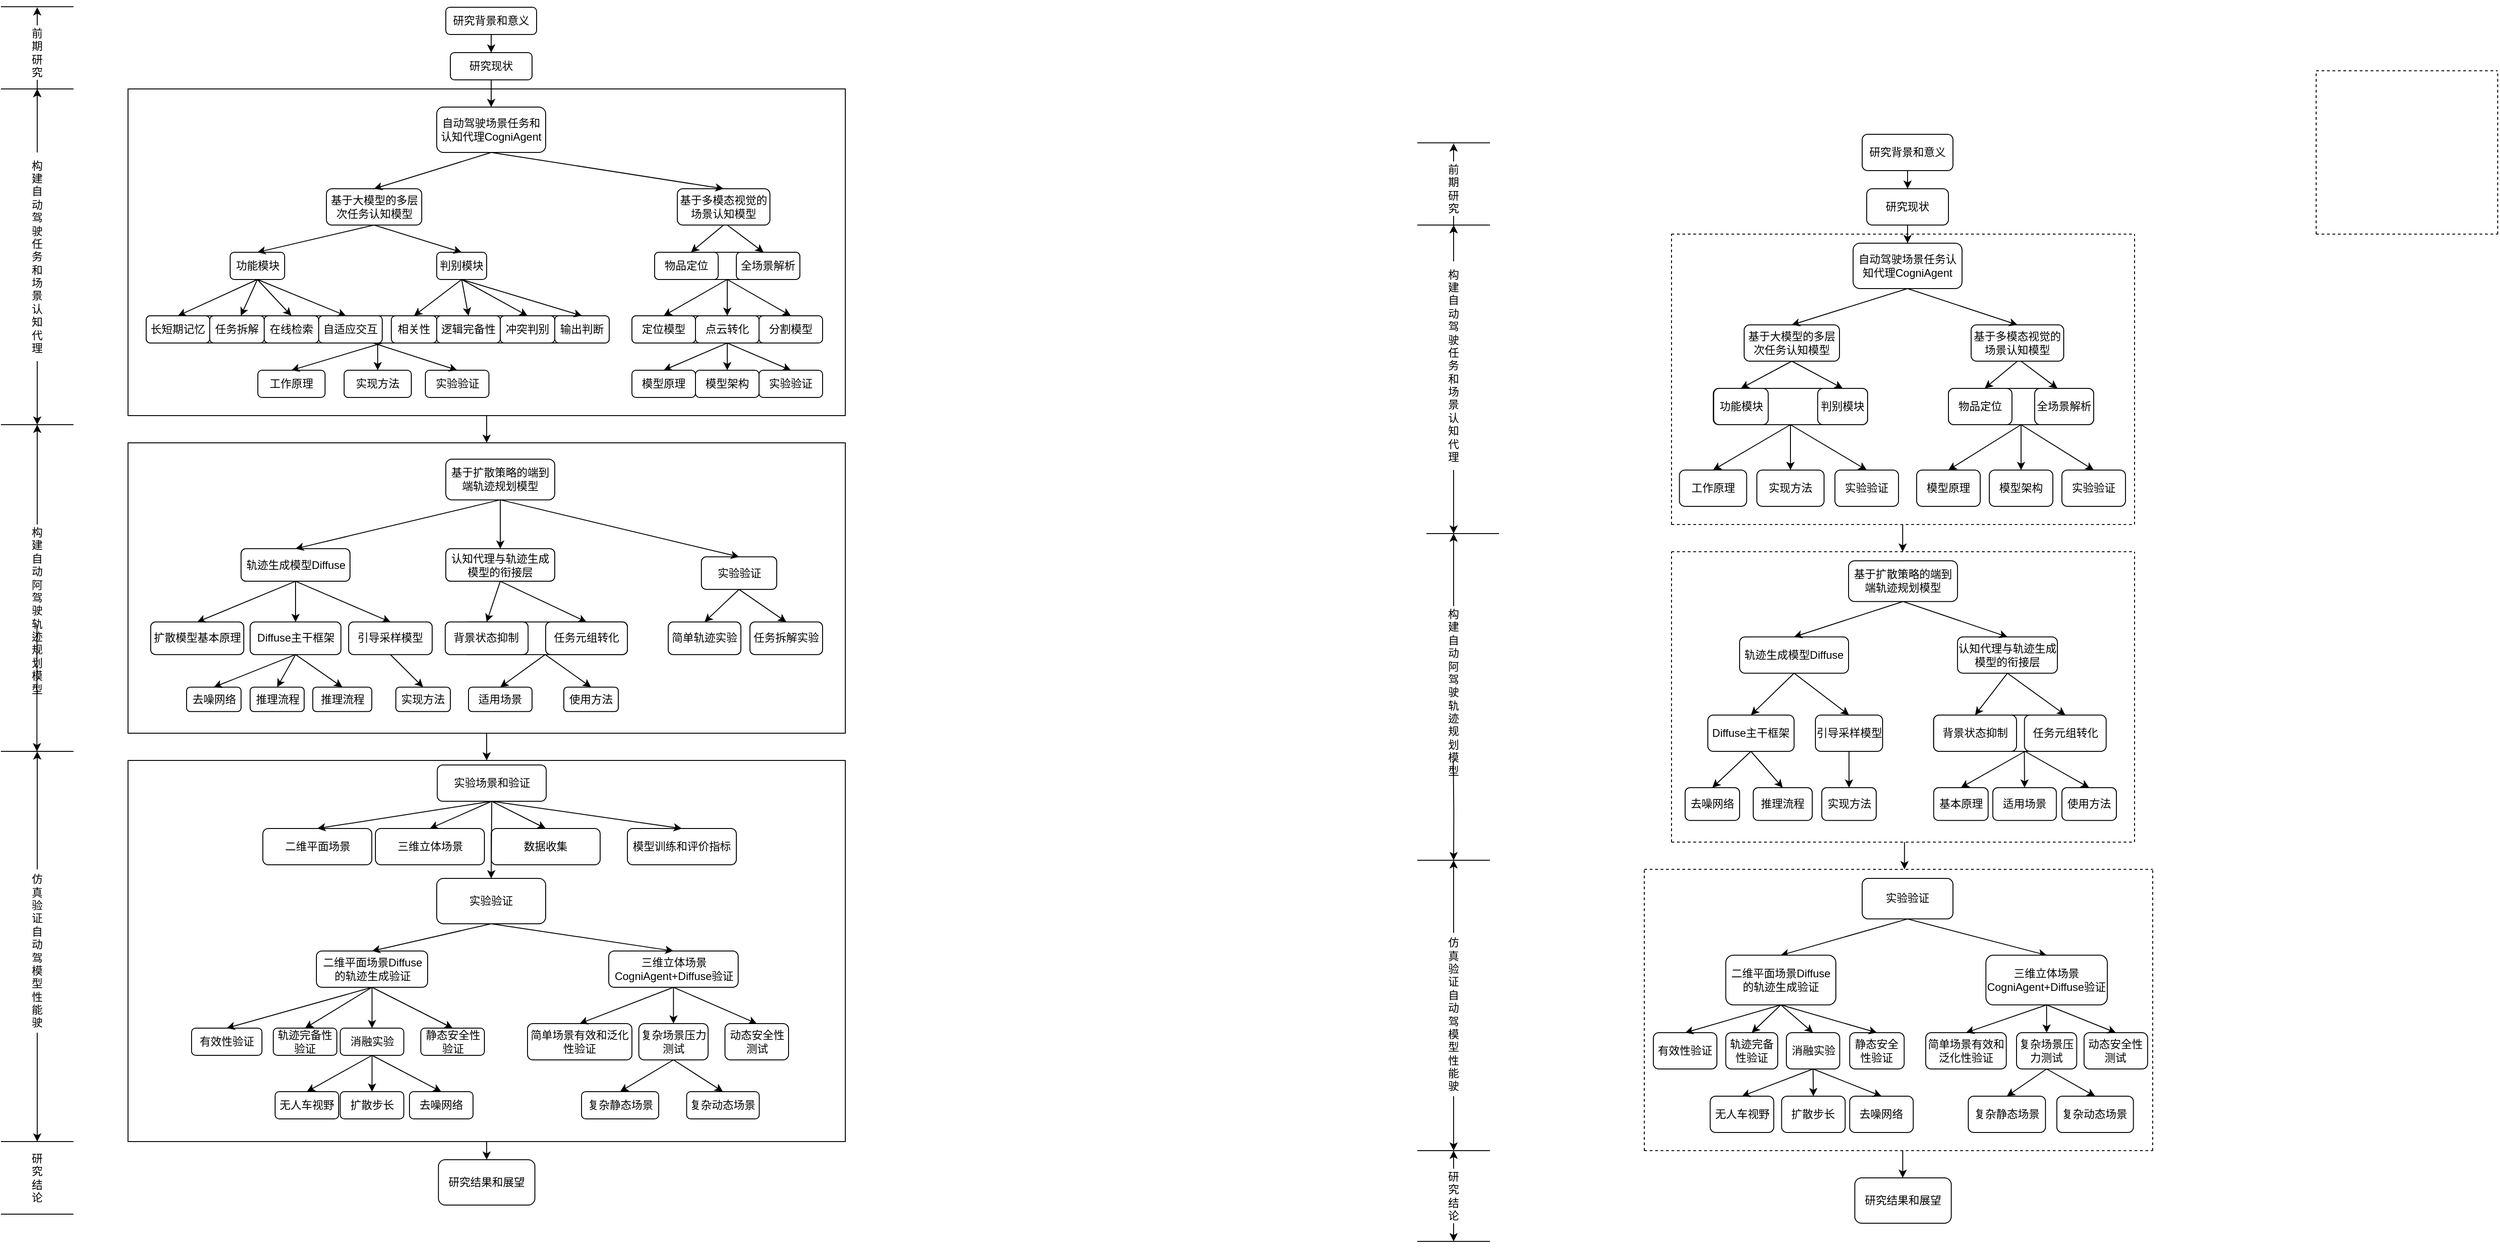 <mxfile version="26.2.13">
  <diagram name="Page-1" id="3hbqBePf8mesvcO_13ee">
    <mxGraphModel dx="3683" dy="1267" grid="1" gridSize="10" guides="1" tooltips="1" connect="1" arrows="1" fold="1" page="1" pageScale="1" pageWidth="850" pageHeight="1100" math="0" shadow="0">
      <root>
        <mxCell id="0" />
        <mxCell id="1" parent="0" />
        <mxCell id="qKkn-Dw1OFRTo-UNpiHM-202" style="edgeStyle=orthogonalEdgeStyle;rounded=0;orthogonalLoop=1;jettySize=auto;html=1;" parent="1" source="qKkn-Dw1OFRTo-UNpiHM-198" target="qKkn-Dw1OFRTo-UNpiHM-98" edge="1">
          <mxGeometry relative="1" as="geometry" />
        </mxCell>
        <mxCell id="qKkn-Dw1OFRTo-UNpiHM-201" style="edgeStyle=orthogonalEdgeStyle;rounded=0;orthogonalLoop=1;jettySize=auto;html=1;" parent="1" source="qKkn-Dw1OFRTo-UNpiHM-157" target="qKkn-Dw1OFRTo-UNpiHM-198" edge="1">
          <mxGeometry relative="1" as="geometry" />
        </mxCell>
        <mxCell id="qKkn-Dw1OFRTo-UNpiHM-3" value="" style="edgeStyle=orthogonalEdgeStyle;rounded=0;orthogonalLoop=1;jettySize=auto;html=1;" parent="1" source="qKkn-Dw1OFRTo-UNpiHM-1" target="qKkn-Dw1OFRTo-UNpiHM-2" edge="1">
          <mxGeometry relative="1" as="geometry" />
        </mxCell>
        <mxCell id="qKkn-Dw1OFRTo-UNpiHM-1" value="研究背景和意义" style="rounded=1;whiteSpace=wrap;html=1;" parent="1" vertex="1">
          <mxGeometry x="210" y="80" width="100" height="30" as="geometry" />
        </mxCell>
        <mxCell id="qKkn-Dw1OFRTo-UNpiHM-2" value="研究现状" style="whiteSpace=wrap;html=1;rounded=1;" parent="1" vertex="1">
          <mxGeometry x="215" y="130" width="90" height="30" as="geometry" />
        </mxCell>
        <mxCell id="qKkn-Dw1OFRTo-UNpiHM-98" value="研究结果和展望" style="whiteSpace=wrap;html=1;rounded=1;" parent="1" vertex="1">
          <mxGeometry x="201.88" y="1350" width="106.25" height="50" as="geometry" />
        </mxCell>
        <mxCell id="qKkn-Dw1OFRTo-UNpiHM-207" value="" style="endArrow=none;html=1;rounded=0;" parent="1" edge="1">
          <mxGeometry width="50" height="50" relative="1" as="geometry">
            <mxPoint x="-280" y="79.33" as="sourcePoint" />
            <mxPoint x="-200" y="79.33" as="targetPoint" />
          </mxGeometry>
        </mxCell>
        <mxCell id="qKkn-Dw1OFRTo-UNpiHM-211" value="" style="endArrow=none;html=1;rounded=0;" parent="1" edge="1">
          <mxGeometry width="50" height="50" relative="1" as="geometry">
            <mxPoint x="-280" y="170" as="sourcePoint" />
            <mxPoint x="-200" y="170" as="targetPoint" />
          </mxGeometry>
        </mxCell>
        <mxCell id="qKkn-Dw1OFRTo-UNpiHM-212" value="" style="endArrow=none;html=1;rounded=0;" parent="1" edge="1">
          <mxGeometry width="50" height="50" relative="1" as="geometry">
            <mxPoint x="-280" y="540" as="sourcePoint" />
            <mxPoint x="-200" y="540" as="targetPoint" />
          </mxGeometry>
        </mxCell>
        <mxCell id="qKkn-Dw1OFRTo-UNpiHM-213" value="" style="endArrow=none;html=1;rounded=0;" parent="1" edge="1">
          <mxGeometry width="50" height="50" relative="1" as="geometry">
            <mxPoint x="-280" y="900" as="sourcePoint" />
            <mxPoint x="-200" y="900" as="targetPoint" />
          </mxGeometry>
        </mxCell>
        <mxCell id="qKkn-Dw1OFRTo-UNpiHM-214" value="" style="endArrow=none;html=1;rounded=0;" parent="1" edge="1">
          <mxGeometry width="50" height="50" relative="1" as="geometry">
            <mxPoint x="-280" y="1330" as="sourcePoint" />
            <mxPoint x="-200" y="1330" as="targetPoint" />
          </mxGeometry>
        </mxCell>
        <mxCell id="qKkn-Dw1OFRTo-UNpiHM-215" value="" style="endArrow=none;html=1;rounded=0;" parent="1" edge="1">
          <mxGeometry width="50" height="50" relative="1" as="geometry">
            <mxPoint x="-280" y="1410" as="sourcePoint" />
            <mxPoint x="-200" y="1410" as="targetPoint" />
          </mxGeometry>
        </mxCell>
        <mxCell id="qKkn-Dw1OFRTo-UNpiHM-221" style="edgeStyle=orthogonalEdgeStyle;rounded=0;orthogonalLoop=1;jettySize=auto;html=1;" parent="1" source="qKkn-Dw1OFRTo-UNpiHM-216" edge="1">
          <mxGeometry relative="1" as="geometry">
            <mxPoint x="-240.0" y="170" as="targetPoint" />
          </mxGeometry>
        </mxCell>
        <mxCell id="qKkn-Dw1OFRTo-UNpiHM-222" style="edgeStyle=orthogonalEdgeStyle;rounded=0;orthogonalLoop=1;jettySize=auto;html=1;" parent="1" source="qKkn-Dw1OFRTo-UNpiHM-216" edge="1">
          <mxGeometry relative="1" as="geometry">
            <mxPoint x="-240.0" y="540" as="targetPoint" />
          </mxGeometry>
        </mxCell>
        <mxCell id="qKkn-Dw1OFRTo-UNpiHM-216" value="构建自动驾驶任务和场景认知代理" style="text;strokeColor=none;align=center;fillColor=none;html=1;verticalAlign=middle;whiteSpace=wrap;rounded=0;" parent="1" vertex="1">
          <mxGeometry x="-250" y="240" width="20" height="230" as="geometry" />
        </mxCell>
        <mxCell id="qKkn-Dw1OFRTo-UNpiHM-224" style="edgeStyle=orthogonalEdgeStyle;rounded=0;orthogonalLoop=1;jettySize=auto;html=1;" parent="1" source="qKkn-Dw1OFRTo-UNpiHM-223" edge="1">
          <mxGeometry relative="1" as="geometry">
            <mxPoint x="-240" y="80" as="targetPoint" />
          </mxGeometry>
        </mxCell>
        <mxCell id="qKkn-Dw1OFRTo-UNpiHM-225" style="edgeStyle=orthogonalEdgeStyle;rounded=0;orthogonalLoop=1;jettySize=auto;html=1;" parent="1" source="qKkn-Dw1OFRTo-UNpiHM-223" edge="1">
          <mxGeometry relative="1" as="geometry">
            <mxPoint x="-240" y="170" as="targetPoint" />
          </mxGeometry>
        </mxCell>
        <mxCell id="qKkn-Dw1OFRTo-UNpiHM-223" value="前期研究" style="text;strokeColor=none;align=center;fillColor=none;html=1;verticalAlign=middle;whiteSpace=wrap;rounded=0;" parent="1" vertex="1">
          <mxGeometry x="-250" y="100" width="20" height="60" as="geometry" />
        </mxCell>
        <mxCell id="qKkn-Dw1OFRTo-UNpiHM-227" style="edgeStyle=orthogonalEdgeStyle;rounded=0;orthogonalLoop=1;jettySize=auto;html=1;" parent="1" source="qKkn-Dw1OFRTo-UNpiHM-226" edge="1">
          <mxGeometry relative="1" as="geometry">
            <mxPoint x="-240" y="540.0" as="targetPoint" />
          </mxGeometry>
        </mxCell>
        <mxCell id="qKkn-Dw1OFRTo-UNpiHM-228" style="edgeStyle=orthogonalEdgeStyle;rounded=0;orthogonalLoop=1;jettySize=auto;html=1;" parent="1" edge="1">
          <mxGeometry relative="1" as="geometry">
            <mxPoint x="-240.33" y="900" as="targetPoint" />
            <mxPoint x="-240.33" y="760" as="sourcePoint" />
          </mxGeometry>
        </mxCell>
        <mxCell id="qKkn-Dw1OFRTo-UNpiHM-226" value="构建自动阿驾驶轨迹规划模型" style="text;strokeColor=none;align=center;fillColor=none;html=1;verticalAlign=middle;whiteSpace=wrap;rounded=0;" parent="1" vertex="1">
          <mxGeometry x="-250" y="650" width="20" height="190" as="geometry" />
        </mxCell>
        <mxCell id="qKkn-Dw1OFRTo-UNpiHM-240" style="edgeStyle=orthogonalEdgeStyle;rounded=0;orthogonalLoop=1;jettySize=auto;html=1;" parent="1" source="qKkn-Dw1OFRTo-UNpiHM-229" edge="1">
          <mxGeometry relative="1" as="geometry">
            <mxPoint x="-240" y="900" as="targetPoint" />
          </mxGeometry>
        </mxCell>
        <mxCell id="qKkn-Dw1OFRTo-UNpiHM-241" style="edgeStyle=orthogonalEdgeStyle;rounded=0;orthogonalLoop=1;jettySize=auto;html=1;" parent="1" source="qKkn-Dw1OFRTo-UNpiHM-229" edge="1">
          <mxGeometry relative="1" as="geometry">
            <mxPoint x="-240" y="1330" as="targetPoint" />
          </mxGeometry>
        </mxCell>
        <mxCell id="qKkn-Dw1OFRTo-UNpiHM-229" value="仿真验证自动驾模型性能驶" style="text;strokeColor=none;align=center;fillColor=none;html=1;verticalAlign=middle;whiteSpace=wrap;rounded=0;" parent="1" vertex="1">
          <mxGeometry x="-250" y="1030" width="20" height="180" as="geometry" />
        </mxCell>
        <mxCell id="qKkn-Dw1OFRTo-UNpiHM-232" value="研究结论" style="text;strokeColor=none;align=center;fillColor=none;html=1;verticalAlign=middle;whiteSpace=wrap;rounded=0;" parent="1" vertex="1">
          <mxGeometry x="-250" y="1340" width="20" height="60" as="geometry" />
        </mxCell>
        <mxCell id="qKkn-Dw1OFRTo-UNpiHM-236" value="" style="group" parent="1" vertex="1" connectable="0">
          <mxGeometry x="-140" y="560" width="790" height="320" as="geometry" />
        </mxCell>
        <mxCell id="qKkn-Dw1OFRTo-UNpiHM-157" value="" style="rounded=0;whiteSpace=wrap;html=1;" parent="qKkn-Dw1OFRTo-UNpiHM-236" vertex="1">
          <mxGeometry width="790" height="320" as="geometry" />
        </mxCell>
        <mxCell id="qKkn-Dw1OFRTo-UNpiHM-150" value="" style="rounded=1;whiteSpace=wrap;html=1;" parent="qKkn-Dw1OFRTo-UNpiHM-236" vertex="1">
          <mxGeometry x="369" y="197.436" width="181" height="35.897" as="geometry" />
        </mxCell>
        <mxCell id="qKkn-Dw1OFRTo-UNpiHM-52" value="基于扩散策略的端到端轨迹规划模型" style="rounded=1;whiteSpace=wrap;html=1;" parent="qKkn-Dw1OFRTo-UNpiHM-236" vertex="1">
          <mxGeometry x="350" y="17.949" width="120" height="44.872" as="geometry" />
        </mxCell>
        <mxCell id="qKkn-Dw1OFRTo-UNpiHM-53" value="轨迹生成模型Diffuse" style="whiteSpace=wrap;html=1;rounded=1;" parent="qKkn-Dw1OFRTo-UNpiHM-236" vertex="1">
          <mxGeometry x="124.5" y="116.667" width="120" height="35.897" as="geometry" />
        </mxCell>
        <mxCell id="qKkn-Dw1OFRTo-UNpiHM-55" value="认知代理与轨迹生成模型的衔接层" style="whiteSpace=wrap;html=1;rounded=1;" parent="qKkn-Dw1OFRTo-UNpiHM-236" vertex="1">
          <mxGeometry x="350" y="116.667" width="120" height="35.897" as="geometry" />
        </mxCell>
        <mxCell id="qKkn-Dw1OFRTo-UNpiHM-56" value="扩散模型基本原理" style="whiteSpace=wrap;html=1;rounded=1;" parent="qKkn-Dw1OFRTo-UNpiHM-236" vertex="1">
          <mxGeometry x="25" y="197.436" width="102.5" height="35.897" as="geometry" />
        </mxCell>
        <mxCell id="qKkn-Dw1OFRTo-UNpiHM-59" value="Diffuse主干框架" style="whiteSpace=wrap;html=1;rounded=1;" parent="qKkn-Dw1OFRTo-UNpiHM-236" vertex="1">
          <mxGeometry x="134.5" y="197.436" width="100" height="35.897" as="geometry" />
        </mxCell>
        <mxCell id="qKkn-Dw1OFRTo-UNpiHM-60" value="引导采样模型" style="whiteSpace=wrap;html=1;rounded=1;" parent="qKkn-Dw1OFRTo-UNpiHM-236" vertex="1">
          <mxGeometry x="243" y="197.436" width="92" height="35.897" as="geometry" />
        </mxCell>
        <mxCell id="qKkn-Dw1OFRTo-UNpiHM-65" value="去噪网络" style="whiteSpace=wrap;html=1;rounded=1;" parent="qKkn-Dw1OFRTo-UNpiHM-236" vertex="1">
          <mxGeometry x="64.5" y="269.231" width="60" height="26.923" as="geometry" />
        </mxCell>
        <mxCell id="qKkn-Dw1OFRTo-UNpiHM-66" value="推理流程" style="whiteSpace=wrap;html=1;rounded=1;" parent="qKkn-Dw1OFRTo-UNpiHM-236" vertex="1">
          <mxGeometry x="134.5" y="269.231" width="59.5" height="26.923" as="geometry" />
        </mxCell>
        <mxCell id="qKkn-Dw1OFRTo-UNpiHM-67" value="推理流程" style="whiteSpace=wrap;html=1;rounded=1;" parent="qKkn-Dw1OFRTo-UNpiHM-236" vertex="1">
          <mxGeometry x="203.5" y="269.231" width="65" height="26.923" as="geometry" />
        </mxCell>
        <mxCell id="qKkn-Dw1OFRTo-UNpiHM-69" value="实现方法" style="whiteSpace=wrap;html=1;rounded=1;" parent="qKkn-Dw1OFRTo-UNpiHM-236" vertex="1">
          <mxGeometry x="295" y="269.231" width="60" height="26.923" as="geometry" />
        </mxCell>
        <mxCell id="qKkn-Dw1OFRTo-UNpiHM-70" value="背景状态抑制" style="whiteSpace=wrap;html=1;rounded=1;" parent="qKkn-Dw1OFRTo-UNpiHM-236" vertex="1">
          <mxGeometry x="349.38" y="197.436" width="91.25" height="35.897" as="geometry" />
        </mxCell>
        <mxCell id="qKkn-Dw1OFRTo-UNpiHM-72" value="任务元组转化" style="whiteSpace=wrap;html=1;rounded=1;" parent="qKkn-Dw1OFRTo-UNpiHM-236" vertex="1">
          <mxGeometry x="460" y="197.436" width="90" height="35.897" as="geometry" />
        </mxCell>
        <mxCell id="qKkn-Dw1OFRTo-UNpiHM-73" value="适用场景" style="whiteSpace=wrap;html=1;rounded=1;" parent="qKkn-Dw1OFRTo-UNpiHM-236" vertex="1">
          <mxGeometry x="375" y="269.231" width="70" height="26.923" as="geometry" />
        </mxCell>
        <mxCell id="qKkn-Dw1OFRTo-UNpiHM-75" value="使用方法" style="whiteSpace=wrap;html=1;rounded=1;" parent="qKkn-Dw1OFRTo-UNpiHM-236" vertex="1">
          <mxGeometry x="480" y="269.231" width="60" height="26.923" as="geometry" />
        </mxCell>
        <mxCell id="qKkn-Dw1OFRTo-UNpiHM-76" value="简单轨迹实验" style="rounded=1;whiteSpace=wrap;html=1;" parent="qKkn-Dw1OFRTo-UNpiHM-236" vertex="1">
          <mxGeometry x="595" y="197.436" width="80" height="35.897" as="geometry" />
        </mxCell>
        <mxCell id="qKkn-Dw1OFRTo-UNpiHM-77" value="实验验证" style="rounded=1;whiteSpace=wrap;html=1;" parent="qKkn-Dw1OFRTo-UNpiHM-236" vertex="1">
          <mxGeometry x="631.5" y="125.641" width="83" height="35.897" as="geometry" />
        </mxCell>
        <mxCell id="qKkn-Dw1OFRTo-UNpiHM-137" value="" style="endArrow=classic;html=1;rounded=0;entryX=0.5;entryY=0;entryDx=0;entryDy=0;exitX=0.5;exitY=1;exitDx=0;exitDy=0;" parent="qKkn-Dw1OFRTo-UNpiHM-236" source="qKkn-Dw1OFRTo-UNpiHM-150" target="qKkn-Dw1OFRTo-UNpiHM-73" edge="1">
          <mxGeometry width="50" height="50" relative="1" as="geometry">
            <mxPoint x="287.5" y="332.051" as="sourcePoint" />
            <mxPoint x="337.5" y="287.179" as="targetPoint" />
          </mxGeometry>
        </mxCell>
        <mxCell id="qKkn-Dw1OFRTo-UNpiHM-138" value="" style="endArrow=classic;html=1;rounded=0;entryX=0.5;entryY=0;entryDx=0;entryDy=0;exitX=0.5;exitY=1;exitDx=0;exitDy=0;" parent="qKkn-Dw1OFRTo-UNpiHM-236" source="qKkn-Dw1OFRTo-UNpiHM-60" target="qKkn-Dw1OFRTo-UNpiHM-69" edge="1">
          <mxGeometry width="50" height="50" relative="1" as="geometry">
            <mxPoint x="-115" y="107.692" as="sourcePoint" />
            <mxPoint x="-65" y="62.821" as="targetPoint" />
          </mxGeometry>
        </mxCell>
        <mxCell id="qKkn-Dw1OFRTo-UNpiHM-139" value="" style="endArrow=classic;html=1;rounded=0;entryX=0.5;entryY=0;entryDx=0;entryDy=0;exitX=0.5;exitY=1;exitDx=0;exitDy=0;" parent="qKkn-Dw1OFRTo-UNpiHM-236" source="qKkn-Dw1OFRTo-UNpiHM-59" target="qKkn-Dw1OFRTo-UNpiHM-67" edge="1">
          <mxGeometry width="50" height="50" relative="1" as="geometry">
            <mxPoint x="-105" y="116.667" as="sourcePoint" />
            <mxPoint x="-55" y="71.795" as="targetPoint" />
          </mxGeometry>
        </mxCell>
        <mxCell id="qKkn-Dw1OFRTo-UNpiHM-140" value="" style="endArrow=classic;html=1;rounded=0;entryX=0.5;entryY=0;entryDx=0;entryDy=0;exitX=0.5;exitY=1;exitDx=0;exitDy=0;" parent="qKkn-Dw1OFRTo-UNpiHM-236" source="qKkn-Dw1OFRTo-UNpiHM-59" target="qKkn-Dw1OFRTo-UNpiHM-66" edge="1">
          <mxGeometry width="50" height="50" relative="1" as="geometry">
            <mxPoint x="-95" y="125.641" as="sourcePoint" />
            <mxPoint x="-45" y="80.769" as="targetPoint" />
          </mxGeometry>
        </mxCell>
        <mxCell id="qKkn-Dw1OFRTo-UNpiHM-141" value="" style="endArrow=classic;html=1;rounded=0;entryX=0.5;entryY=0;entryDx=0;entryDy=0;exitX=0.5;exitY=1;exitDx=0;exitDy=0;" parent="qKkn-Dw1OFRTo-UNpiHM-236" source="qKkn-Dw1OFRTo-UNpiHM-59" target="qKkn-Dw1OFRTo-UNpiHM-65" edge="1">
          <mxGeometry width="50" height="50" relative="1" as="geometry">
            <mxPoint x="-85" y="134.615" as="sourcePoint" />
            <mxPoint x="-35" y="89.744" as="targetPoint" />
          </mxGeometry>
        </mxCell>
        <mxCell id="qKkn-Dw1OFRTo-UNpiHM-142" value="" style="endArrow=classic;html=1;rounded=0;entryX=0.5;entryY=0;entryDx=0;entryDy=0;exitX=0.5;exitY=1;exitDx=0;exitDy=0;" parent="qKkn-Dw1OFRTo-UNpiHM-236" source="qKkn-Dw1OFRTo-UNpiHM-55" target="qKkn-Dw1OFRTo-UNpiHM-72" edge="1">
          <mxGeometry width="50" height="50" relative="1" as="geometry">
            <mxPoint x="-165" y="143.59" as="sourcePoint" />
            <mxPoint x="-115" y="98.718" as="targetPoint" />
          </mxGeometry>
        </mxCell>
        <mxCell id="qKkn-Dw1OFRTo-UNpiHM-143" value="" style="endArrow=classic;html=1;rounded=0;entryX=0.5;entryY=0;entryDx=0;entryDy=0;exitX=0.5;exitY=1;exitDx=0;exitDy=0;" parent="qKkn-Dw1OFRTo-UNpiHM-236" source="qKkn-Dw1OFRTo-UNpiHM-55" target="qKkn-Dw1OFRTo-UNpiHM-70" edge="1">
          <mxGeometry width="50" height="50" relative="1" as="geometry">
            <mxPoint x="-155" y="152.564" as="sourcePoint" />
            <mxPoint x="-105" y="107.692" as="targetPoint" />
          </mxGeometry>
        </mxCell>
        <mxCell id="qKkn-Dw1OFRTo-UNpiHM-144" value="" style="endArrow=classic;html=1;rounded=0;entryX=0.5;entryY=0;entryDx=0;entryDy=0;exitX=0.5;exitY=1;exitDx=0;exitDy=0;" parent="qKkn-Dw1OFRTo-UNpiHM-236" source="qKkn-Dw1OFRTo-UNpiHM-53" target="qKkn-Dw1OFRTo-UNpiHM-60" edge="1">
          <mxGeometry width="50" height="50" relative="1" as="geometry">
            <mxPoint x="-55" y="161.538" as="sourcePoint" />
            <mxPoint x="-5" y="116.667" as="targetPoint" />
          </mxGeometry>
        </mxCell>
        <mxCell id="qKkn-Dw1OFRTo-UNpiHM-145" value="" style="endArrow=classic;html=1;rounded=0;entryX=0.5;entryY=0;entryDx=0;entryDy=0;exitX=0.5;exitY=1;exitDx=0;exitDy=0;" parent="qKkn-Dw1OFRTo-UNpiHM-236" source="qKkn-Dw1OFRTo-UNpiHM-53" target="qKkn-Dw1OFRTo-UNpiHM-59" edge="1">
          <mxGeometry width="50" height="50" relative="1" as="geometry">
            <mxPoint x="-45" y="170.513" as="sourcePoint" />
            <mxPoint x="5" y="125.641" as="targetPoint" />
          </mxGeometry>
        </mxCell>
        <mxCell id="qKkn-Dw1OFRTo-UNpiHM-146" value="" style="endArrow=classic;html=1;rounded=0;exitX=0.5;exitY=1;exitDx=0;exitDy=0;entryX=0.5;entryY=0;entryDx=0;entryDy=0;" parent="qKkn-Dw1OFRTo-UNpiHM-236" source="qKkn-Dw1OFRTo-UNpiHM-53" target="qKkn-Dw1OFRTo-UNpiHM-56" edge="1">
          <mxGeometry width="50" height="50" relative="1" as="geometry">
            <mxPoint x="-35" y="179.487" as="sourcePoint" />
            <mxPoint x="205" y="206.41" as="targetPoint" />
          </mxGeometry>
        </mxCell>
        <mxCell id="qKkn-Dw1OFRTo-UNpiHM-147" value="" style="endArrow=classic;html=1;rounded=0;entryX=0.5;entryY=0;entryDx=0;entryDy=0;exitX=0.5;exitY=1;exitDx=0;exitDy=0;" parent="qKkn-Dw1OFRTo-UNpiHM-236" source="qKkn-Dw1OFRTo-UNpiHM-52" target="qKkn-Dw1OFRTo-UNpiHM-53" edge="1">
          <mxGeometry width="50" height="50" relative="1" as="geometry">
            <mxPoint x="-25" y="188.462" as="sourcePoint" />
            <mxPoint x="25" y="143.59" as="targetPoint" />
          </mxGeometry>
        </mxCell>
        <mxCell id="qKkn-Dw1OFRTo-UNpiHM-148" value="" style="endArrow=classic;html=1;rounded=0;entryX=0.5;entryY=0;entryDx=0;entryDy=0;exitX=0.5;exitY=1;exitDx=0;exitDy=0;" parent="qKkn-Dw1OFRTo-UNpiHM-236" source="qKkn-Dw1OFRTo-UNpiHM-52" target="qKkn-Dw1OFRTo-UNpiHM-55" edge="1">
          <mxGeometry width="50" height="50" relative="1" as="geometry">
            <mxPoint x="355" y="152.564" as="sourcePoint" />
            <mxPoint x="405" y="107.692" as="targetPoint" />
          </mxGeometry>
        </mxCell>
        <mxCell id="qKkn-Dw1OFRTo-UNpiHM-151" value="" style="endArrow=classic;html=1;rounded=0;entryX=0.5;entryY=0;entryDx=0;entryDy=0;exitX=0.5;exitY=1;exitDx=0;exitDy=0;" parent="qKkn-Dw1OFRTo-UNpiHM-236" source="qKkn-Dw1OFRTo-UNpiHM-150" target="qKkn-Dw1OFRTo-UNpiHM-75" edge="1">
          <mxGeometry width="50" height="50" relative="1" as="geometry">
            <mxPoint x="665" y="278.205" as="sourcePoint" />
            <mxPoint x="715" y="233.333" as="targetPoint" />
          </mxGeometry>
        </mxCell>
        <mxCell id="qKkn-Dw1OFRTo-UNpiHM-152" value="" style="endArrow=classic;html=1;rounded=0;entryX=0.5;entryY=0;entryDx=0;entryDy=0;exitX=0.5;exitY=1;exitDx=0;exitDy=0;" parent="qKkn-Dw1OFRTo-UNpiHM-236" source="qKkn-Dw1OFRTo-UNpiHM-52" target="qKkn-Dw1OFRTo-UNpiHM-77" edge="1">
          <mxGeometry width="50" height="50" relative="1" as="geometry">
            <mxPoint x="765" y="287.179" as="sourcePoint" />
            <mxPoint x="815" y="242.308" as="targetPoint" />
          </mxGeometry>
        </mxCell>
        <mxCell id="qKkn-Dw1OFRTo-UNpiHM-153" value="" style="endArrow=classic;html=1;rounded=0;entryX=0.5;entryY=0;entryDx=0;entryDy=0;exitX=0.5;exitY=1;exitDx=0;exitDy=0;" parent="qKkn-Dw1OFRTo-UNpiHM-236" source="qKkn-Dw1OFRTo-UNpiHM-77" target="qKkn-Dw1OFRTo-UNpiHM-76" edge="1">
          <mxGeometry width="50" height="50" relative="1" as="geometry">
            <mxPoint x="775" y="296.154" as="sourcePoint" />
            <mxPoint x="825" y="251.282" as="targetPoint" />
          </mxGeometry>
        </mxCell>
        <mxCell id="qKkn-Dw1OFRTo-UNpiHM-154" value="" style="endArrow=classic;html=1;rounded=0;exitX=0.5;exitY=1;exitDx=0;exitDy=0;entryX=0.5;entryY=0;entryDx=0;entryDy=0;" parent="qKkn-Dw1OFRTo-UNpiHM-236" source="qKkn-Dw1OFRTo-UNpiHM-77" target="qKkn-Dw1OFRTo-UNpiHM-155" edge="1">
          <mxGeometry width="50" height="50" relative="1" as="geometry">
            <mxPoint x="785" y="305.128" as="sourcePoint" />
            <mxPoint x="835" y="260.256" as="targetPoint" />
          </mxGeometry>
        </mxCell>
        <mxCell id="qKkn-Dw1OFRTo-UNpiHM-155" value="任务拆解实验" style="rounded=1;whiteSpace=wrap;html=1;" parent="qKkn-Dw1OFRTo-UNpiHM-236" vertex="1">
          <mxGeometry x="685" y="197.436" width="80" height="35.897" as="geometry" />
        </mxCell>
        <mxCell id="qKkn-Dw1OFRTo-UNpiHM-237" value="" style="group" parent="1" vertex="1" connectable="0">
          <mxGeometry x="-140" y="170" width="790" height="360" as="geometry" />
        </mxCell>
        <mxCell id="qKkn-Dw1OFRTo-UNpiHM-132" value="" style="rounded=0;whiteSpace=wrap;html=1;" parent="qKkn-Dw1OFRTo-UNpiHM-237" vertex="1">
          <mxGeometry width="790" height="360" as="geometry" />
        </mxCell>
        <mxCell id="qKkn-Dw1OFRTo-UNpiHM-130" style="edgeStyle=orthogonalEdgeStyle;rounded=0;orthogonalLoop=1;jettySize=auto;html=1;entryX=0.5;entryY=0;entryDx=0;entryDy=0;" parent="qKkn-Dw1OFRTo-UNpiHM-237" source="qKkn-Dw1OFRTo-UNpiHM-125" target="qKkn-Dw1OFRTo-UNpiHM-123" edge="1">
          <mxGeometry relative="1" as="geometry" />
        </mxCell>
        <mxCell id="qKkn-Dw1OFRTo-UNpiHM-125" value="" style="rounded=1;whiteSpace=wrap;html=1;" parent="qKkn-Dw1OFRTo-UNpiHM-237" vertex="1">
          <mxGeometry x="20" y="250" width="510" height="30" as="geometry" />
        </mxCell>
        <mxCell id="qKkn-Dw1OFRTo-UNpiHM-113" value="" style="rounded=1;whiteSpace=wrap;html=1;" parent="qKkn-Dw1OFRTo-UNpiHM-237" vertex="1">
          <mxGeometry x="555" y="250" width="205" height="30" as="geometry" />
        </mxCell>
        <mxCell id="qKkn-Dw1OFRTo-UNpiHM-118" style="edgeStyle=orthogonalEdgeStyle;rounded=0;orthogonalLoop=1;jettySize=auto;html=1;entryX=0.5;entryY=0;entryDx=0;entryDy=0;" parent="qKkn-Dw1OFRTo-UNpiHM-237" source="qKkn-Dw1OFRTo-UNpiHM-112" target="qKkn-Dw1OFRTo-UNpiHM-38" edge="1">
          <mxGeometry relative="1" as="geometry" />
        </mxCell>
        <mxCell id="qKkn-Dw1OFRTo-UNpiHM-112" value="" style="rounded=1;whiteSpace=wrap;html=1;" parent="qKkn-Dw1OFRTo-UNpiHM-237" vertex="1">
          <mxGeometry x="580" y="180" width="160" height="30" as="geometry" />
        </mxCell>
        <mxCell id="qKkn-Dw1OFRTo-UNpiHM-106" style="edgeStyle=orthogonalEdgeStyle;rounded=0;orthogonalLoop=1;jettySize=auto;html=1;entryX=0.5;entryY=0;entryDx=0;entryDy=0;" parent="qKkn-Dw1OFRTo-UNpiHM-237" source="qKkn-Dw1OFRTo-UNpiHM-2" target="qKkn-Dw1OFRTo-UNpiHM-63" edge="1">
          <mxGeometry relative="1" as="geometry" />
        </mxCell>
        <mxCell id="qKkn-Dw1OFRTo-UNpiHM-5" value="基于大模型的多层次任务认知模型" style="rounded=1;whiteSpace=wrap;html=1;" parent="qKkn-Dw1OFRTo-UNpiHM-237" vertex="1">
          <mxGeometry x="218.5" y="110" width="105" height="40" as="geometry" />
        </mxCell>
        <mxCell id="qKkn-Dw1OFRTo-UNpiHM-6" value="基于多模态视觉的场景认知模型" style="rounded=1;whiteSpace=wrap;html=1;" parent="qKkn-Dw1OFRTo-UNpiHM-237" vertex="1">
          <mxGeometry x="605" y="110" width="102" height="40" as="geometry" />
        </mxCell>
        <mxCell id="qKkn-Dw1OFRTo-UNpiHM-7" value="功能模块" style="rounded=1;whiteSpace=wrap;html=1;" parent="qKkn-Dw1OFRTo-UNpiHM-237" vertex="1">
          <mxGeometry x="112.5" y="180" width="60" height="30" as="geometry" />
        </mxCell>
        <mxCell id="qKkn-Dw1OFRTo-UNpiHM-8" value="判别模块" style="rounded=1;whiteSpace=wrap;html=1;" parent="qKkn-Dw1OFRTo-UNpiHM-237" vertex="1">
          <mxGeometry x="340" y="180" width="55" height="30" as="geometry" />
        </mxCell>
        <mxCell id="qKkn-Dw1OFRTo-UNpiHM-9" value="长短期记忆" style="rounded=1;whiteSpace=wrap;html=1;" parent="qKkn-Dw1OFRTo-UNpiHM-237" vertex="1">
          <mxGeometry x="20" y="250" width="70" height="30" as="geometry" />
        </mxCell>
        <mxCell id="qKkn-Dw1OFRTo-UNpiHM-10" value="任务拆解" style="rounded=1;whiteSpace=wrap;html=1;" parent="qKkn-Dw1OFRTo-UNpiHM-237" vertex="1">
          <mxGeometry x="90" y="250" width="60" height="30" as="geometry" />
        </mxCell>
        <mxCell id="qKkn-Dw1OFRTo-UNpiHM-11" value="在线检索" style="rounded=1;whiteSpace=wrap;html=1;" parent="qKkn-Dw1OFRTo-UNpiHM-237" vertex="1">
          <mxGeometry x="150" y="250" width="60" height="30" as="geometry" />
        </mxCell>
        <mxCell id="qKkn-Dw1OFRTo-UNpiHM-12" value="自适应交互" style="rounded=1;whiteSpace=wrap;html=1;" parent="qKkn-Dw1OFRTo-UNpiHM-237" vertex="1">
          <mxGeometry x="210" y="250" width="70" height="30" as="geometry" />
        </mxCell>
        <mxCell id="qKkn-Dw1OFRTo-UNpiHM-13" value="相关性" style="rounded=1;whiteSpace=wrap;html=1;" parent="qKkn-Dw1OFRTo-UNpiHM-237" vertex="1">
          <mxGeometry x="290" y="250" width="50" height="30" as="geometry" />
        </mxCell>
        <mxCell id="qKkn-Dw1OFRTo-UNpiHM-14" value="逻辑完备性" style="rounded=1;whiteSpace=wrap;html=1;" parent="qKkn-Dw1OFRTo-UNpiHM-237" vertex="1">
          <mxGeometry x="340" y="250" width="70" height="30" as="geometry" />
        </mxCell>
        <mxCell id="qKkn-Dw1OFRTo-UNpiHM-15" value="输出判断" style="rounded=1;whiteSpace=wrap;html=1;" parent="qKkn-Dw1OFRTo-UNpiHM-237" vertex="1">
          <mxGeometry x="470" y="250" width="60" height="30" as="geometry" />
        </mxCell>
        <mxCell id="qKkn-Dw1OFRTo-UNpiHM-16" value="冲突判别" style="rounded=1;whiteSpace=wrap;html=1;" parent="qKkn-Dw1OFRTo-UNpiHM-237" vertex="1">
          <mxGeometry x="410" y="250" width="60" height="30" as="geometry" />
        </mxCell>
        <mxCell id="qKkn-Dw1OFRTo-UNpiHM-21" value="" style="endArrow=classic;html=1;rounded=0;entryX=0.5;entryY=0;entryDx=0;entryDy=0;exitX=0.5;exitY=1;exitDx=0;exitDy=0;" parent="qKkn-Dw1OFRTo-UNpiHM-237" source="qKkn-Dw1OFRTo-UNpiHM-63" target="qKkn-Dw1OFRTo-UNpiHM-6" edge="1">
          <mxGeometry width="50" height="50" relative="1" as="geometry">
            <mxPoint x="420" y="140" as="sourcePoint" />
            <mxPoint x="490" y="170" as="targetPoint" />
          </mxGeometry>
        </mxCell>
        <mxCell id="qKkn-Dw1OFRTo-UNpiHM-22" value="" style="endArrow=classic;html=1;rounded=0;entryX=0.5;entryY=0;entryDx=0;entryDy=0;exitX=0.5;exitY=1;exitDx=0;exitDy=0;" parent="qKkn-Dw1OFRTo-UNpiHM-237" source="qKkn-Dw1OFRTo-UNpiHM-63" target="qKkn-Dw1OFRTo-UNpiHM-5" edge="1">
          <mxGeometry width="50" height="50" relative="1" as="geometry">
            <mxPoint x="419" y="140" as="sourcePoint" />
            <mxPoint x="600" y="200" as="targetPoint" />
          </mxGeometry>
        </mxCell>
        <mxCell id="qKkn-Dw1OFRTo-UNpiHM-26" value="" style="endArrow=classic;html=1;rounded=0;entryX=0.571;entryY=0;entryDx=0;entryDy=0;entryPerimeter=0;exitX=0.5;exitY=1;exitDx=0;exitDy=0;" parent="qKkn-Dw1OFRTo-UNpiHM-237" source="qKkn-Dw1OFRTo-UNpiHM-7" target="qKkn-Dw1OFRTo-UNpiHM-10" edge="1">
          <mxGeometry width="50" height="50" relative="1" as="geometry">
            <mxPoint x="270" y="300" as="sourcePoint" />
            <mxPoint x="340" y="310" as="targetPoint" />
          </mxGeometry>
        </mxCell>
        <mxCell id="qKkn-Dw1OFRTo-UNpiHM-27" value="" style="endArrow=classic;html=1;rounded=0;entryX=0.5;entryY=0;entryDx=0;entryDy=0;exitX=0.5;exitY=1;exitDx=0;exitDy=0;" parent="qKkn-Dw1OFRTo-UNpiHM-237" source="qKkn-Dw1OFRTo-UNpiHM-7" target="qKkn-Dw1OFRTo-UNpiHM-11" edge="1">
          <mxGeometry width="50" height="50" relative="1" as="geometry">
            <mxPoint x="270" y="300" as="sourcePoint" />
            <mxPoint x="312.5" y="340" as="targetPoint" />
          </mxGeometry>
        </mxCell>
        <mxCell id="qKkn-Dw1OFRTo-UNpiHM-28" value="" style="endArrow=classic;html=1;rounded=0;entryX=0.5;entryY=0;entryDx=0;entryDy=0;exitX=0.5;exitY=1;exitDx=0;exitDy=0;" parent="qKkn-Dw1OFRTo-UNpiHM-237" source="qKkn-Dw1OFRTo-UNpiHM-7" target="qKkn-Dw1OFRTo-UNpiHM-9" edge="1">
          <mxGeometry width="50" height="50" relative="1" as="geometry">
            <mxPoint x="270" y="300" as="sourcePoint" />
            <mxPoint x="240" y="340" as="targetPoint" />
          </mxGeometry>
        </mxCell>
        <mxCell id="qKkn-Dw1OFRTo-UNpiHM-29" value="" style="endArrow=classic;html=1;rounded=0;entryX=0.429;entryY=0;entryDx=0;entryDy=0;entryPerimeter=0;exitX=0.5;exitY=1;exitDx=0;exitDy=0;" parent="qKkn-Dw1OFRTo-UNpiHM-237" source="qKkn-Dw1OFRTo-UNpiHM-7" target="qKkn-Dw1OFRTo-UNpiHM-12" edge="1">
          <mxGeometry width="50" height="50" relative="1" as="geometry">
            <mxPoint x="270" y="300" as="sourcePoint" />
            <mxPoint x="322.5" y="350" as="targetPoint" />
          </mxGeometry>
        </mxCell>
        <mxCell id="qKkn-Dw1OFRTo-UNpiHM-30" value="" style="endArrow=classic;html=1;rounded=0;entryX=0.5;entryY=0;entryDx=0;entryDy=0;exitX=0.5;exitY=1;exitDx=0;exitDy=0;" parent="qKkn-Dw1OFRTo-UNpiHM-237" source="qKkn-Dw1OFRTo-UNpiHM-8" target="qKkn-Dw1OFRTo-UNpiHM-15" edge="1">
          <mxGeometry width="50" height="50" relative="1" as="geometry">
            <mxPoint x="270" y="420" as="sourcePoint" />
            <mxPoint x="380" y="460" as="targetPoint" />
          </mxGeometry>
        </mxCell>
        <mxCell id="qKkn-Dw1OFRTo-UNpiHM-31" value="" style="endArrow=classic;html=1;rounded=0;entryX=0.5;entryY=0;entryDx=0;entryDy=0;exitX=0.5;exitY=1;exitDx=0;exitDy=0;" parent="qKkn-Dw1OFRTo-UNpiHM-237" source="qKkn-Dw1OFRTo-UNpiHM-8" target="qKkn-Dw1OFRTo-UNpiHM-16" edge="1">
          <mxGeometry width="50" height="50" relative="1" as="geometry">
            <mxPoint x="270" y="420" as="sourcePoint" />
            <mxPoint x="370" y="460" as="targetPoint" />
          </mxGeometry>
        </mxCell>
        <mxCell id="qKkn-Dw1OFRTo-UNpiHM-32" value="" style="endArrow=classic;html=1;rounded=0;entryX=0.5;entryY=0;entryDx=0;entryDy=0;exitX=0.5;exitY=1;exitDx=0;exitDy=0;" parent="qKkn-Dw1OFRTo-UNpiHM-237" source="qKkn-Dw1OFRTo-UNpiHM-8" target="qKkn-Dw1OFRTo-UNpiHM-14" edge="1">
          <mxGeometry width="50" height="50" relative="1" as="geometry">
            <mxPoint x="270" y="420" as="sourcePoint" />
            <mxPoint x="370" y="460" as="targetPoint" />
          </mxGeometry>
        </mxCell>
        <mxCell id="qKkn-Dw1OFRTo-UNpiHM-33" value="" style="endArrow=classic;html=1;rounded=0;entryX=0.5;entryY=0;entryDx=0;entryDy=0;exitX=0.5;exitY=1;exitDx=0;exitDy=0;" parent="qKkn-Dw1OFRTo-UNpiHM-237" source="qKkn-Dw1OFRTo-UNpiHM-8" target="qKkn-Dw1OFRTo-UNpiHM-13" edge="1">
          <mxGeometry width="50" height="50" relative="1" as="geometry">
            <mxPoint x="270" y="420" as="sourcePoint" />
            <mxPoint x="236" y="470" as="targetPoint" />
          </mxGeometry>
        </mxCell>
        <mxCell id="qKkn-Dw1OFRTo-UNpiHM-34" value="物品定位" style="rounded=1;whiteSpace=wrap;html=1;" parent="qKkn-Dw1OFRTo-UNpiHM-237" vertex="1">
          <mxGeometry x="580" y="180" width="70" height="30" as="geometry" />
        </mxCell>
        <mxCell id="qKkn-Dw1OFRTo-UNpiHM-35" value="全场景解析" style="rounded=1;whiteSpace=wrap;html=1;" parent="qKkn-Dw1OFRTo-UNpiHM-237" vertex="1">
          <mxGeometry x="670" y="180" width="70" height="30" as="geometry" />
        </mxCell>
        <mxCell id="qKkn-Dw1OFRTo-UNpiHM-36" value="分割模型" style="rounded=1;whiteSpace=wrap;html=1;" parent="qKkn-Dw1OFRTo-UNpiHM-237" vertex="1">
          <mxGeometry x="695" y="250" width="70" height="30" as="geometry" />
        </mxCell>
        <mxCell id="qKkn-Dw1OFRTo-UNpiHM-37" value="定位模型" style="rounded=1;whiteSpace=wrap;html=1;" parent="qKkn-Dw1OFRTo-UNpiHM-237" vertex="1">
          <mxGeometry x="555" y="250" width="70" height="30" as="geometry" />
        </mxCell>
        <mxCell id="qKkn-Dw1OFRTo-UNpiHM-38" value="点云转化" style="rounded=1;whiteSpace=wrap;html=1;" parent="qKkn-Dw1OFRTo-UNpiHM-237" vertex="1">
          <mxGeometry x="625" y="250" width="70" height="30" as="geometry" />
        </mxCell>
        <mxCell id="qKkn-Dw1OFRTo-UNpiHM-40" value="模型原理" style="rounded=1;whiteSpace=wrap;html=1;" parent="qKkn-Dw1OFRTo-UNpiHM-237" vertex="1">
          <mxGeometry x="555" y="310" width="70" height="30" as="geometry" />
        </mxCell>
        <mxCell id="qKkn-Dw1OFRTo-UNpiHM-41" value="实验验证" style="rounded=1;whiteSpace=wrap;html=1;" parent="qKkn-Dw1OFRTo-UNpiHM-237" vertex="1">
          <mxGeometry x="695" y="310" width="70" height="30" as="geometry" />
        </mxCell>
        <mxCell id="qKkn-Dw1OFRTo-UNpiHM-43" value="" style="endArrow=classic;html=1;rounded=0;entryX=0.75;entryY=0;entryDx=0;entryDy=0;" parent="qKkn-Dw1OFRTo-UNpiHM-237" target="qKkn-Dw1OFRTo-UNpiHM-112" edge="1">
          <mxGeometry width="50" height="50" relative="1" as="geometry">
            <mxPoint x="660" y="150" as="sourcePoint" />
            <mxPoint x="932" y="210" as="targetPoint" />
          </mxGeometry>
        </mxCell>
        <mxCell id="qKkn-Dw1OFRTo-UNpiHM-44" value="" style="endArrow=classic;html=1;rounded=0;entryX=0.25;entryY=0;entryDx=0;entryDy=0;exitX=0.5;exitY=1;exitDx=0;exitDy=0;" parent="qKkn-Dw1OFRTo-UNpiHM-237" source="qKkn-Dw1OFRTo-UNpiHM-6" target="qKkn-Dw1OFRTo-UNpiHM-112" edge="1">
          <mxGeometry width="50" height="50" relative="1" as="geometry">
            <mxPoint x="822" y="170" as="sourcePoint" />
            <mxPoint x="887" y="200" as="targetPoint" />
          </mxGeometry>
        </mxCell>
        <mxCell id="qKkn-Dw1OFRTo-UNpiHM-63" value="自动驾驶场景任务和认知代理CogniAgent" style="rounded=1;whiteSpace=wrap;html=1;" parent="qKkn-Dw1OFRTo-UNpiHM-237" vertex="1">
          <mxGeometry x="340" y="20" width="120" height="50" as="geometry" />
        </mxCell>
        <mxCell id="qKkn-Dw1OFRTo-UNpiHM-107" value="" style="endArrow=classic;html=1;rounded=0;entryX=0.5;entryY=0;entryDx=0;entryDy=0;exitX=0.5;exitY=1;exitDx=0;exitDy=0;" parent="qKkn-Dw1OFRTo-UNpiHM-237" source="qKkn-Dw1OFRTo-UNpiHM-5" target="qKkn-Dw1OFRTo-UNpiHM-7" edge="1">
          <mxGeometry width="50" height="50" relative="1" as="geometry">
            <mxPoint x="260.5" y="170" as="sourcePoint" />
            <mxPoint x="145.5" y="210" as="targetPoint" />
          </mxGeometry>
        </mxCell>
        <mxCell id="qKkn-Dw1OFRTo-UNpiHM-108" value="" style="endArrow=classic;html=1;rounded=0;entryX=0.5;entryY=0;entryDx=0;entryDy=0;exitX=0.5;exitY=1;exitDx=0;exitDy=0;" parent="qKkn-Dw1OFRTo-UNpiHM-237" source="qKkn-Dw1OFRTo-UNpiHM-5" target="qKkn-Dw1OFRTo-UNpiHM-8" edge="1">
          <mxGeometry width="50" height="50" relative="1" as="geometry">
            <mxPoint x="281" y="160" as="sourcePoint" />
            <mxPoint x="200" y="190" as="targetPoint" />
          </mxGeometry>
        </mxCell>
        <mxCell id="qKkn-Dw1OFRTo-UNpiHM-115" value="" style="endArrow=classic;html=1;rounded=0;entryX=0.5;entryY=0;entryDx=0;entryDy=0;" parent="qKkn-Dw1OFRTo-UNpiHM-237" target="qKkn-Dw1OFRTo-UNpiHM-36" edge="1">
          <mxGeometry width="50" height="50" relative="1" as="geometry">
            <mxPoint x="660" y="210" as="sourcePoint" />
            <mxPoint x="655" y="390" as="targetPoint" />
          </mxGeometry>
        </mxCell>
        <mxCell id="qKkn-Dw1OFRTo-UNpiHM-117" value="" style="endArrow=classic;html=1;rounded=0;entryX=0.5;entryY=0;entryDx=0;entryDy=0;exitX=0.5;exitY=1;exitDx=0;exitDy=0;" parent="qKkn-Dw1OFRTo-UNpiHM-237" source="qKkn-Dw1OFRTo-UNpiHM-112" target="qKkn-Dw1OFRTo-UNpiHM-37" edge="1">
          <mxGeometry width="50" height="50" relative="1" as="geometry">
            <mxPoint x="655" y="210" as="sourcePoint" />
            <mxPoint x="633" y="308" as="targetPoint" />
          </mxGeometry>
        </mxCell>
        <mxCell id="qKkn-Dw1OFRTo-UNpiHM-48" value="模型架构" style="rounded=1;whiteSpace=wrap;html=1;" parent="qKkn-Dw1OFRTo-UNpiHM-237" vertex="1">
          <mxGeometry x="625" y="310" width="70" height="30" as="geometry" />
        </mxCell>
        <mxCell id="qKkn-Dw1OFRTo-UNpiHM-120" value="" style="endArrow=classic;html=1;rounded=0;entryX=0.5;entryY=0;entryDx=0;entryDy=0;exitX=0.5;exitY=1;exitDx=0;exitDy=0;" parent="qKkn-Dw1OFRTo-UNpiHM-237" source="qKkn-Dw1OFRTo-UNpiHM-38" target="qKkn-Dw1OFRTo-UNpiHM-40" edge="1">
          <mxGeometry width="50" height="50" relative="1" as="geometry">
            <mxPoint x="661.25" y="280" as="sourcePoint" />
            <mxPoint x="591.25" y="320" as="targetPoint" />
          </mxGeometry>
        </mxCell>
        <mxCell id="qKkn-Dw1OFRTo-UNpiHM-121" value="" style="endArrow=classic;html=1;rounded=0;entryX=0.5;entryY=0;entryDx=0;entryDy=0;exitX=0.5;exitY=1;exitDx=0;exitDy=0;" parent="qKkn-Dw1OFRTo-UNpiHM-237" source="qKkn-Dw1OFRTo-UNpiHM-38" target="qKkn-Dw1OFRTo-UNpiHM-48" edge="1">
          <mxGeometry width="50" height="50" relative="1" as="geometry">
            <mxPoint x="670" y="290" as="sourcePoint" />
            <mxPoint x="625" y="320" as="targetPoint" />
          </mxGeometry>
        </mxCell>
        <mxCell id="qKkn-Dw1OFRTo-UNpiHM-122" value="工作原理" style="rounded=1;whiteSpace=wrap;html=1;" parent="qKkn-Dw1OFRTo-UNpiHM-237" vertex="1">
          <mxGeometry x="143" y="310" width="74" height="30" as="geometry" />
        </mxCell>
        <mxCell id="qKkn-Dw1OFRTo-UNpiHM-123" value="实现方法" style="rounded=1;whiteSpace=wrap;html=1;" parent="qKkn-Dw1OFRTo-UNpiHM-237" vertex="1">
          <mxGeometry x="238" y="310" width="74" height="30" as="geometry" />
        </mxCell>
        <mxCell id="qKkn-Dw1OFRTo-UNpiHM-124" value="实验验证" style="rounded=1;whiteSpace=wrap;html=1;" parent="qKkn-Dw1OFRTo-UNpiHM-237" vertex="1">
          <mxGeometry x="327.5" y="310" width="70" height="30" as="geometry" />
        </mxCell>
        <mxCell id="qKkn-Dw1OFRTo-UNpiHM-126" value="" style="endArrow=classic;html=1;rounded=0;entryX=0.5;entryY=0;entryDx=0;entryDy=0;" parent="qKkn-Dw1OFRTo-UNpiHM-237" target="qKkn-Dw1OFRTo-UNpiHM-124" edge="1">
          <mxGeometry width="50" height="50" relative="1" as="geometry">
            <mxPoint x="270" y="280" as="sourcePoint" />
            <mxPoint x="60" y="350" as="targetPoint" />
          </mxGeometry>
        </mxCell>
        <mxCell id="qKkn-Dw1OFRTo-UNpiHM-129" value="" style="endArrow=classic;html=1;rounded=0;entryX=0.5;entryY=0;entryDx=0;entryDy=0;exitX=0.51;exitY=1;exitDx=0;exitDy=0;exitPerimeter=0;" parent="qKkn-Dw1OFRTo-UNpiHM-237" source="qKkn-Dw1OFRTo-UNpiHM-125" target="qKkn-Dw1OFRTo-UNpiHM-122" edge="1">
          <mxGeometry width="50" height="50" relative="1" as="geometry">
            <mxPoint x="40" y="430" as="sourcePoint" />
            <mxPoint x="90" y="380" as="targetPoint" />
          </mxGeometry>
        </mxCell>
        <mxCell id="qKkn-Dw1OFRTo-UNpiHM-131" value="" style="endArrow=classic;html=1;rounded=0;entryX=0.5;entryY=0;entryDx=0;entryDy=0;" parent="qKkn-Dw1OFRTo-UNpiHM-237" target="qKkn-Dw1OFRTo-UNpiHM-41" edge="1">
          <mxGeometry width="50" height="50" relative="1" as="geometry">
            <mxPoint x="660" y="280" as="sourcePoint" />
            <mxPoint x="670" y="320" as="targetPoint" />
          </mxGeometry>
        </mxCell>
        <mxCell id="qKkn-Dw1OFRTo-UNpiHM-238" value="" style="group" parent="1" vertex="1" connectable="0">
          <mxGeometry x="-140" y="910" width="790" height="420" as="geometry" />
        </mxCell>
        <mxCell id="qKkn-Dw1OFRTo-UNpiHM-198" value="" style="rounded=0;whiteSpace=wrap;html=1;" parent="qKkn-Dw1OFRTo-UNpiHM-238" vertex="1">
          <mxGeometry width="790" height="420" as="geometry" />
        </mxCell>
        <mxCell id="qKkn-Dw1OFRTo-UNpiHM-78" value="实验场景和验证" style="rounded=1;whiteSpace=wrap;html=1;" parent="qKkn-Dw1OFRTo-UNpiHM-238" vertex="1">
          <mxGeometry x="340.62" y="5" width="120" height="40" as="geometry" />
        </mxCell>
        <mxCell id="qKkn-Dw1OFRTo-UNpiHM-79" value="二维平面场景" style="rounded=1;whiteSpace=wrap;html=1;" parent="qKkn-Dw1OFRTo-UNpiHM-238" vertex="1">
          <mxGeometry x="148.5" y="75" width="120" height="40" as="geometry" />
        </mxCell>
        <mxCell id="qKkn-Dw1OFRTo-UNpiHM-80" value="三维立体场景" style="rounded=1;whiteSpace=wrap;html=1;" parent="qKkn-Dw1OFRTo-UNpiHM-238" vertex="1">
          <mxGeometry x="272.5" y="75" width="120" height="40" as="geometry" />
        </mxCell>
        <mxCell id="qKkn-Dw1OFRTo-UNpiHM-81" value="数据收集" style="rounded=1;whiteSpace=wrap;html=1;" parent="qKkn-Dw1OFRTo-UNpiHM-238" vertex="1">
          <mxGeometry x="400" y="75" width="120" height="40" as="geometry" />
        </mxCell>
        <mxCell id="qKkn-Dw1OFRTo-UNpiHM-82" value="模型训练和评价指标" style="rounded=1;whiteSpace=wrap;html=1;" parent="qKkn-Dw1OFRTo-UNpiHM-238" vertex="1">
          <mxGeometry x="550" y="75" width="120" height="40" as="geometry" />
        </mxCell>
        <mxCell id="qKkn-Dw1OFRTo-UNpiHM-83" value="实验验证" style="rounded=1;whiteSpace=wrap;html=1;" parent="qKkn-Dw1OFRTo-UNpiHM-238" vertex="1">
          <mxGeometry x="340" y="130" width="120" height="50" as="geometry" />
        </mxCell>
        <mxCell id="qKkn-Dw1OFRTo-UNpiHM-84" value="二维平面场景Diffuse的轨迹生成验证" style="rounded=1;whiteSpace=wrap;html=1;" parent="qKkn-Dw1OFRTo-UNpiHM-238" vertex="1">
          <mxGeometry x="207.5" y="210" width="122.5" height="40" as="geometry" />
        </mxCell>
        <mxCell id="qKkn-Dw1OFRTo-UNpiHM-85" value="三维立体场景CogniAgent+Diffuse验证" style="rounded=1;whiteSpace=wrap;html=1;" parent="qKkn-Dw1OFRTo-UNpiHM-238" vertex="1">
          <mxGeometry x="529.5" y="210" width="142.5" height="40" as="geometry" />
        </mxCell>
        <mxCell id="qKkn-Dw1OFRTo-UNpiHM-86" value="轨迹完备性验证" style="whiteSpace=wrap;html=1;rounded=1;" parent="qKkn-Dw1OFRTo-UNpiHM-238" vertex="1">
          <mxGeometry x="160" y="295" width="70" height="30" as="geometry" />
        </mxCell>
        <mxCell id="qKkn-Dw1OFRTo-UNpiHM-88" value="有效性验证" style="whiteSpace=wrap;html=1;rounded=1;" parent="qKkn-Dw1OFRTo-UNpiHM-238" vertex="1">
          <mxGeometry x="70" y="295" width="77.5" height="30" as="geometry" />
        </mxCell>
        <mxCell id="qKkn-Dw1OFRTo-UNpiHM-90" value="扩散步长" style="whiteSpace=wrap;html=1;rounded=1;" parent="qKkn-Dw1OFRTo-UNpiHM-238" vertex="1">
          <mxGeometry x="233.75" y="365" width="70" height="30" as="geometry" />
        </mxCell>
        <mxCell id="qKkn-Dw1OFRTo-UNpiHM-91" value="无人车视野" style="whiteSpace=wrap;html=1;rounded=1;" parent="qKkn-Dw1OFRTo-UNpiHM-238" vertex="1">
          <mxGeometry x="162" y="365" width="70" height="30" as="geometry" />
        </mxCell>
        <mxCell id="qKkn-Dw1OFRTo-UNpiHM-92" value="消融实验" style="whiteSpace=wrap;html=1;rounded=1;" parent="qKkn-Dw1OFRTo-UNpiHM-238" vertex="1">
          <mxGeometry x="233.75" y="295" width="70" height="30" as="geometry" />
        </mxCell>
        <mxCell id="qKkn-Dw1OFRTo-UNpiHM-93" value="静态安全性验证" style="whiteSpace=wrap;html=1;rounded=1;" parent="qKkn-Dw1OFRTo-UNpiHM-238" vertex="1">
          <mxGeometry x="322.5" y="295" width="70" height="30" as="geometry" />
        </mxCell>
        <mxCell id="qKkn-Dw1OFRTo-UNpiHM-99" value="动态安全性测试" style="whiteSpace=wrap;html=1;rounded=1;" parent="qKkn-Dw1OFRTo-UNpiHM-238" vertex="1">
          <mxGeometry x="657.5" y="290" width="70" height="40" as="geometry" />
        </mxCell>
        <mxCell id="qKkn-Dw1OFRTo-UNpiHM-100" value="复杂动态场景" style="whiteSpace=wrap;html=1;rounded=1;" parent="qKkn-Dw1OFRTo-UNpiHM-238" vertex="1">
          <mxGeometry x="615.25" y="365" width="80" height="30" as="geometry" />
        </mxCell>
        <mxCell id="qKkn-Dw1OFRTo-UNpiHM-101" value="复杂静态场景" style="whiteSpace=wrap;html=1;rounded=1;" parent="qKkn-Dw1OFRTo-UNpiHM-238" vertex="1">
          <mxGeometry x="499.5" y="365" width="85" height="30" as="geometry" />
        </mxCell>
        <mxCell id="qKkn-Dw1OFRTo-UNpiHM-102" value="复杂场景压力测试" style="whiteSpace=wrap;html=1;rounded=1;" parent="qKkn-Dw1OFRTo-UNpiHM-238" vertex="1">
          <mxGeometry x="562.63" y="290" width="76.25" height="40" as="geometry" />
        </mxCell>
        <mxCell id="qKkn-Dw1OFRTo-UNpiHM-103" value="简单场景有效和泛化性验证" style="whiteSpace=wrap;html=1;rounded=1;" parent="qKkn-Dw1OFRTo-UNpiHM-238" vertex="1">
          <mxGeometry x="440" y="290" width="115" height="40" as="geometry" />
        </mxCell>
        <mxCell id="qKkn-Dw1OFRTo-UNpiHM-104" value="去噪网络" style="whiteSpace=wrap;html=1;rounded=1;" parent="qKkn-Dw1OFRTo-UNpiHM-238" vertex="1">
          <mxGeometry x="310" y="365" width="70" height="30" as="geometry" />
        </mxCell>
        <mxCell id="qKkn-Dw1OFRTo-UNpiHM-167" value="" style="endArrow=classic;html=1;rounded=0;entryX=0.5;entryY=0;entryDx=0;entryDy=0;exitX=0.5;exitY=1;exitDx=0;exitDy=0;" parent="qKkn-Dw1OFRTo-UNpiHM-238" source="qKkn-Dw1OFRTo-UNpiHM-83" target="qKkn-Dw1OFRTo-UNpiHM-85" edge="1">
          <mxGeometry width="50" height="50" relative="1" as="geometry">
            <mxPoint x="60" y="115" as="sourcePoint" />
            <mxPoint x="110" y="65" as="targetPoint" />
          </mxGeometry>
        </mxCell>
        <mxCell id="qKkn-Dw1OFRTo-UNpiHM-168" value="" style="endArrow=classic;html=1;rounded=0;exitX=0.5;exitY=1;exitDx=0;exitDy=0;entryX=0.5;entryY=0;entryDx=0;entryDy=0;" parent="qKkn-Dw1OFRTo-UNpiHM-238" source="qKkn-Dw1OFRTo-UNpiHM-83" target="qKkn-Dw1OFRTo-UNpiHM-84" edge="1">
          <mxGeometry width="50" height="50" relative="1" as="geometry">
            <mxPoint x="110" y="195" as="sourcePoint" />
            <mxPoint x="160" y="145" as="targetPoint" />
          </mxGeometry>
        </mxCell>
        <mxCell id="qKkn-Dw1OFRTo-UNpiHM-169" value="" style="endArrow=classic;html=1;rounded=0;entryX=0.5;entryY=0;entryDx=0;entryDy=0;exitX=0.5;exitY=1;exitDx=0;exitDy=0;" parent="qKkn-Dw1OFRTo-UNpiHM-238" source="qKkn-Dw1OFRTo-UNpiHM-78" target="qKkn-Dw1OFRTo-UNpiHM-82" edge="1">
          <mxGeometry width="50" height="50" relative="1" as="geometry">
            <mxPoint x="80" y="135" as="sourcePoint" />
            <mxPoint x="130" y="85" as="targetPoint" />
          </mxGeometry>
        </mxCell>
        <mxCell id="qKkn-Dw1OFRTo-UNpiHM-170" value="" style="endArrow=classic;html=1;rounded=0;exitX=0.5;exitY=1;exitDx=0;exitDy=0;entryX=0.5;entryY=0;entryDx=0;entryDy=0;" parent="qKkn-Dw1OFRTo-UNpiHM-238" source="qKkn-Dw1OFRTo-UNpiHM-78" target="qKkn-Dw1OFRTo-UNpiHM-81" edge="1">
          <mxGeometry width="50" height="50" relative="1" as="geometry">
            <mxPoint x="90" y="145" as="sourcePoint" />
            <mxPoint x="140" y="95" as="targetPoint" />
          </mxGeometry>
        </mxCell>
        <mxCell id="qKkn-Dw1OFRTo-UNpiHM-171" value="" style="endArrow=classic;html=1;rounded=0;exitX=0.5;exitY=1;exitDx=0;exitDy=0;entryX=0.5;entryY=0;entryDx=0;entryDy=0;" parent="qKkn-Dw1OFRTo-UNpiHM-238" source="qKkn-Dw1OFRTo-UNpiHM-78" target="qKkn-Dw1OFRTo-UNpiHM-80" edge="1">
          <mxGeometry width="50" height="50" relative="1" as="geometry">
            <mxPoint x="100" y="155" as="sourcePoint" />
            <mxPoint x="150" y="105" as="targetPoint" />
          </mxGeometry>
        </mxCell>
        <mxCell id="qKkn-Dw1OFRTo-UNpiHM-172" value="" style="endArrow=classic;html=1;rounded=0;entryX=0.5;entryY=0;entryDx=0;entryDy=0;exitX=0.5;exitY=1;exitDx=0;exitDy=0;" parent="qKkn-Dw1OFRTo-UNpiHM-238" source="qKkn-Dw1OFRTo-UNpiHM-78" target="qKkn-Dw1OFRTo-UNpiHM-79" edge="1">
          <mxGeometry width="50" height="50" relative="1" as="geometry">
            <mxPoint x="110" y="165" as="sourcePoint" />
            <mxPoint x="160" y="115" as="targetPoint" />
          </mxGeometry>
        </mxCell>
        <mxCell id="qKkn-Dw1OFRTo-UNpiHM-181" value="" style="endArrow=classic;html=1;rounded=0;entryX=0.5;entryY=0;entryDx=0;entryDy=0;exitX=0.5;exitY=1;exitDx=0;exitDy=0;" parent="qKkn-Dw1OFRTo-UNpiHM-238" source="qKkn-Dw1OFRTo-UNpiHM-92" target="qKkn-Dw1OFRTo-UNpiHM-90" edge="1">
          <mxGeometry width="50" height="50" relative="1" as="geometry">
            <mxPoint x="280" y="635" as="sourcePoint" />
            <mxPoint x="330" y="585" as="targetPoint" />
          </mxGeometry>
        </mxCell>
        <mxCell id="qKkn-Dw1OFRTo-UNpiHM-182" value="" style="endArrow=classic;html=1;rounded=0;entryX=0.5;entryY=0;entryDx=0;entryDy=0;exitX=0.5;exitY=1;exitDx=0;exitDy=0;" parent="qKkn-Dw1OFRTo-UNpiHM-238" source="qKkn-Dw1OFRTo-UNpiHM-92" target="qKkn-Dw1OFRTo-UNpiHM-104" edge="1">
          <mxGeometry width="50" height="50" relative="1" as="geometry">
            <mxPoint x="290" y="645" as="sourcePoint" />
            <mxPoint x="340" y="595" as="targetPoint" />
          </mxGeometry>
        </mxCell>
        <mxCell id="qKkn-Dw1OFRTo-UNpiHM-183" value="" style="endArrow=classic;html=1;rounded=0;exitX=0.5;exitY=1;exitDx=0;exitDy=0;entryX=0.5;entryY=0;entryDx=0;entryDy=0;" parent="qKkn-Dw1OFRTo-UNpiHM-238" source="qKkn-Dw1OFRTo-UNpiHM-85" target="qKkn-Dw1OFRTo-UNpiHM-103" edge="1">
          <mxGeometry width="50" height="50" relative="1" as="geometry">
            <mxPoint x="263" y="645" as="sourcePoint" />
            <mxPoint x="313" y="595" as="targetPoint" />
          </mxGeometry>
        </mxCell>
        <mxCell id="qKkn-Dw1OFRTo-UNpiHM-184" value="" style="endArrow=classic;html=1;rounded=0;entryX=0.5;entryY=0;entryDx=0;entryDy=0;exitX=0.5;exitY=1;exitDx=0;exitDy=0;" parent="qKkn-Dw1OFRTo-UNpiHM-238" source="qKkn-Dw1OFRTo-UNpiHM-85" target="qKkn-Dw1OFRTo-UNpiHM-102" edge="1">
          <mxGeometry width="50" height="50" relative="1" as="geometry">
            <mxPoint x="553" y="355" as="sourcePoint" />
            <mxPoint x="323" y="605" as="targetPoint" />
          </mxGeometry>
        </mxCell>
        <mxCell id="qKkn-Dw1OFRTo-UNpiHM-189" value="" style="endArrow=classic;html=1;rounded=0;exitX=0.5;exitY=1;exitDx=0;exitDy=0;entryX=0.5;entryY=0;entryDx=0;entryDy=0;" parent="qKkn-Dw1OFRTo-UNpiHM-238" source="qKkn-Dw1OFRTo-UNpiHM-92" target="qKkn-Dw1OFRTo-UNpiHM-91" edge="1">
          <mxGeometry width="50" height="50" relative="1" as="geometry">
            <mxPoint x="130" y="325" as="sourcePoint" />
            <mxPoint x="150" y="445" as="targetPoint" />
          </mxGeometry>
        </mxCell>
        <mxCell id="qKkn-Dw1OFRTo-UNpiHM-190" value="" style="endArrow=classic;html=1;rounded=0;entryX=0.5;entryY=0;entryDx=0;entryDy=0;exitX=0.5;exitY=1;exitDx=0;exitDy=0;" parent="qKkn-Dw1OFRTo-UNpiHM-238" source="qKkn-Dw1OFRTo-UNpiHM-84" target="qKkn-Dw1OFRTo-UNpiHM-93" edge="1">
          <mxGeometry width="50" height="50" relative="1" as="geometry">
            <mxPoint x="280" y="365" as="sourcePoint" />
            <mxPoint x="190" y="285" as="targetPoint" />
          </mxGeometry>
        </mxCell>
        <mxCell id="qKkn-Dw1OFRTo-UNpiHM-191" value="" style="endArrow=classic;html=1;rounded=0;entryX=0.5;entryY=0;entryDx=0;entryDy=0;exitX=0.5;exitY=1;exitDx=0;exitDy=0;" parent="qKkn-Dw1OFRTo-UNpiHM-238" source="qKkn-Dw1OFRTo-UNpiHM-84" target="qKkn-Dw1OFRTo-UNpiHM-92" edge="1">
          <mxGeometry width="50" height="50" relative="1" as="geometry">
            <mxPoint x="280" y="365" as="sourcePoint" />
            <mxPoint x="200" y="295" as="targetPoint" />
          </mxGeometry>
        </mxCell>
        <mxCell id="qKkn-Dw1OFRTo-UNpiHM-192" value="" style="endArrow=classic;html=1;rounded=0;entryX=0.5;entryY=0;entryDx=0;entryDy=0;exitX=0.5;exitY=1;exitDx=0;exitDy=0;" parent="qKkn-Dw1OFRTo-UNpiHM-238" source="qKkn-Dw1OFRTo-UNpiHM-84" target="qKkn-Dw1OFRTo-UNpiHM-86" edge="1">
          <mxGeometry width="50" height="50" relative="1" as="geometry">
            <mxPoint x="160" y="355" as="sourcePoint" />
            <mxPoint x="210" y="305" as="targetPoint" />
          </mxGeometry>
        </mxCell>
        <mxCell id="qKkn-Dw1OFRTo-UNpiHM-193" value="" style="endArrow=classic;html=1;rounded=0;entryX=0.5;entryY=0;entryDx=0;entryDy=0;exitX=0.5;exitY=1;exitDx=0;exitDy=0;" parent="qKkn-Dw1OFRTo-UNpiHM-238" source="qKkn-Dw1OFRTo-UNpiHM-84" target="qKkn-Dw1OFRTo-UNpiHM-88" edge="1">
          <mxGeometry width="50" height="50" relative="1" as="geometry">
            <mxPoint x="170" y="365" as="sourcePoint" />
            <mxPoint x="220" y="315" as="targetPoint" />
          </mxGeometry>
        </mxCell>
        <mxCell id="qKkn-Dw1OFRTo-UNpiHM-194" value="" style="endArrow=classic;html=1;rounded=0;entryX=0.5;entryY=0;entryDx=0;entryDy=0;exitX=0.5;exitY=1;exitDx=0;exitDy=0;" parent="qKkn-Dw1OFRTo-UNpiHM-238" source="qKkn-Dw1OFRTo-UNpiHM-85" target="qKkn-Dw1OFRTo-UNpiHM-99" edge="1">
          <mxGeometry width="50" height="50" relative="1" as="geometry">
            <mxPoint x="723" y="355" as="sourcePoint" />
            <mxPoint x="773" y="305" as="targetPoint" />
          </mxGeometry>
        </mxCell>
        <mxCell id="qKkn-Dw1OFRTo-UNpiHM-195" value="" style="endArrow=classic;html=1;rounded=0;entryX=0.5;entryY=0;entryDx=0;entryDy=0;exitX=0.5;exitY=1;exitDx=0;exitDy=0;" parent="qKkn-Dw1OFRTo-UNpiHM-238" source="qKkn-Dw1OFRTo-UNpiHM-102" target="qKkn-Dw1OFRTo-UNpiHM-101" edge="1">
          <mxGeometry width="50" height="50" relative="1" as="geometry">
            <mxPoint x="733" y="365" as="sourcePoint" />
            <mxPoint x="783" y="315" as="targetPoint" />
          </mxGeometry>
        </mxCell>
        <mxCell id="qKkn-Dw1OFRTo-UNpiHM-196" value="" style="endArrow=classic;html=1;rounded=0;exitX=0.5;exitY=1;exitDx=0;exitDy=0;entryX=0.5;entryY=0;entryDx=0;entryDy=0;" parent="qKkn-Dw1OFRTo-UNpiHM-238" source="qKkn-Dw1OFRTo-UNpiHM-102" target="qKkn-Dw1OFRTo-UNpiHM-100" edge="1">
          <mxGeometry width="50" height="50" relative="1" as="geometry">
            <mxPoint x="743" y="375" as="sourcePoint" />
            <mxPoint x="793" y="325" as="targetPoint" />
          </mxGeometry>
        </mxCell>
        <mxCell id="qKkn-Dw1OFRTo-UNpiHM-199" value="" style="endArrow=classic;html=1;rounded=0;exitX=0.5;exitY=1;exitDx=0;exitDy=0;entryX=0.5;entryY=0;entryDx=0;entryDy=0;" parent="qKkn-Dw1OFRTo-UNpiHM-238" source="qKkn-Dw1OFRTo-UNpiHM-78" target="qKkn-Dw1OFRTo-UNpiHM-83" edge="1">
          <mxGeometry width="50" height="50" relative="1" as="geometry">
            <mxPoint x="410.62" y="65" as="sourcePoint" />
            <mxPoint x="460.62" y="15" as="targetPoint" />
          </mxGeometry>
        </mxCell>
        <mxCell id="qKkn-Dw1OFRTo-UNpiHM-239" style="edgeStyle=orthogonalEdgeStyle;rounded=0;orthogonalLoop=1;jettySize=auto;html=1;entryX=0.5;entryY=0;entryDx=0;entryDy=0;" parent="1" source="qKkn-Dw1OFRTo-UNpiHM-132" target="qKkn-Dw1OFRTo-UNpiHM-157" edge="1">
          <mxGeometry relative="1" as="geometry" />
        </mxCell>
        <mxCell id="Yd8cJkOGoFrqFYoluBAQ-3" value="" style="edgeStyle=orthogonalEdgeStyle;rounded=0;orthogonalLoop=1;jettySize=auto;html=1;" edge="1" parent="1" source="Yd8cJkOGoFrqFYoluBAQ-4" target="Yd8cJkOGoFrqFYoluBAQ-5">
          <mxGeometry relative="1" as="geometry" />
        </mxCell>
        <mxCell id="Yd8cJkOGoFrqFYoluBAQ-4" value="研究背景和意义" style="rounded=1;whiteSpace=wrap;html=1;" vertex="1" parent="1">
          <mxGeometry x="1770" y="220" width="100" height="40" as="geometry" />
        </mxCell>
        <mxCell id="Yd8cJkOGoFrqFYoluBAQ-5" value="研究现状" style="whiteSpace=wrap;html=1;rounded=1;" vertex="1" parent="1">
          <mxGeometry x="1775" y="280" width="90" height="40" as="geometry" />
        </mxCell>
        <mxCell id="Yd8cJkOGoFrqFYoluBAQ-6" value="研究结果和展望" style="whiteSpace=wrap;html=1;rounded=1;" vertex="1" parent="1">
          <mxGeometry x="1761.88" y="1370" width="106.25" height="50" as="geometry" />
        </mxCell>
        <mxCell id="Yd8cJkOGoFrqFYoluBAQ-7" value="" style="endArrow=none;html=1;rounded=0;" edge="1" parent="1">
          <mxGeometry width="50" height="50" relative="1" as="geometry">
            <mxPoint x="1280" y="229.33" as="sourcePoint" />
            <mxPoint x="1360" y="229.33" as="targetPoint" />
          </mxGeometry>
        </mxCell>
        <mxCell id="Yd8cJkOGoFrqFYoluBAQ-8" value="" style="endArrow=none;html=1;rounded=0;" edge="1" parent="1">
          <mxGeometry width="50" height="50" relative="1" as="geometry">
            <mxPoint x="1280" y="320" as="sourcePoint" />
            <mxPoint x="1360" y="320" as="targetPoint" />
          </mxGeometry>
        </mxCell>
        <mxCell id="Yd8cJkOGoFrqFYoluBAQ-9" value="" style="endArrow=none;html=1;rounded=0;" edge="1" parent="1">
          <mxGeometry width="50" height="50" relative="1" as="geometry">
            <mxPoint x="1290" y="660" as="sourcePoint" />
            <mxPoint x="1370" y="660" as="targetPoint" />
          </mxGeometry>
        </mxCell>
        <mxCell id="Yd8cJkOGoFrqFYoluBAQ-10" value="" style="endArrow=none;html=1;rounded=0;" edge="1" parent="1">
          <mxGeometry width="50" height="50" relative="1" as="geometry">
            <mxPoint x="1280" y="1020" as="sourcePoint" />
            <mxPoint x="1360" y="1020" as="targetPoint" />
          </mxGeometry>
        </mxCell>
        <mxCell id="Yd8cJkOGoFrqFYoluBAQ-11" value="" style="endArrow=none;html=1;rounded=0;" edge="1" parent="1">
          <mxGeometry width="50" height="50" relative="1" as="geometry">
            <mxPoint x="1280" y="1340" as="sourcePoint" />
            <mxPoint x="1360" y="1340" as="targetPoint" />
          </mxGeometry>
        </mxCell>
        <mxCell id="Yd8cJkOGoFrqFYoluBAQ-12" value="" style="endArrow=none;html=1;rounded=0;" edge="1" parent="1">
          <mxGeometry width="50" height="50" relative="1" as="geometry">
            <mxPoint x="1280" y="1440" as="sourcePoint" />
            <mxPoint x="1360" y="1440" as="targetPoint" />
          </mxGeometry>
        </mxCell>
        <mxCell id="Yd8cJkOGoFrqFYoluBAQ-13" style="edgeStyle=orthogonalEdgeStyle;rounded=0;orthogonalLoop=1;jettySize=auto;html=1;" edge="1" parent="1" source="Yd8cJkOGoFrqFYoluBAQ-15">
          <mxGeometry relative="1" as="geometry">
            <mxPoint x="1320.0" y="320" as="targetPoint" />
          </mxGeometry>
        </mxCell>
        <mxCell id="Yd8cJkOGoFrqFYoluBAQ-14" style="edgeStyle=orthogonalEdgeStyle;rounded=0;orthogonalLoop=1;jettySize=auto;html=1;" edge="1" parent="1" source="Yd8cJkOGoFrqFYoluBAQ-15">
          <mxGeometry relative="1" as="geometry">
            <mxPoint x="1320" y="660" as="targetPoint" />
          </mxGeometry>
        </mxCell>
        <mxCell id="Yd8cJkOGoFrqFYoluBAQ-15" value="构建自动驾驶任务和场景认知代理" style="text;strokeColor=none;align=center;fillColor=none;html=1;verticalAlign=middle;whiteSpace=wrap;rounded=0;" vertex="1" parent="1">
          <mxGeometry x="1310" y="360" width="20" height="230" as="geometry" />
        </mxCell>
        <mxCell id="Yd8cJkOGoFrqFYoluBAQ-16" style="edgeStyle=orthogonalEdgeStyle;rounded=0;orthogonalLoop=1;jettySize=auto;html=1;" edge="1" parent="1" source="Yd8cJkOGoFrqFYoluBAQ-18">
          <mxGeometry relative="1" as="geometry">
            <mxPoint x="1320" y="230" as="targetPoint" />
          </mxGeometry>
        </mxCell>
        <mxCell id="Yd8cJkOGoFrqFYoluBAQ-17" style="edgeStyle=orthogonalEdgeStyle;rounded=0;orthogonalLoop=1;jettySize=auto;html=1;" edge="1" parent="1" source="Yd8cJkOGoFrqFYoluBAQ-18">
          <mxGeometry relative="1" as="geometry">
            <mxPoint x="1320" y="320" as="targetPoint" />
          </mxGeometry>
        </mxCell>
        <mxCell id="Yd8cJkOGoFrqFYoluBAQ-18" value="前期研究" style="text;strokeColor=none;align=center;fillColor=none;html=1;verticalAlign=middle;whiteSpace=wrap;rounded=0;" vertex="1" parent="1">
          <mxGeometry x="1310" y="250" width="20" height="60" as="geometry" />
        </mxCell>
        <mxCell id="Yd8cJkOGoFrqFYoluBAQ-19" style="edgeStyle=orthogonalEdgeStyle;rounded=0;orthogonalLoop=1;jettySize=auto;html=1;" edge="1" parent="1" source="Yd8cJkOGoFrqFYoluBAQ-21">
          <mxGeometry relative="1" as="geometry">
            <mxPoint x="1320" y="660" as="targetPoint" />
          </mxGeometry>
        </mxCell>
        <mxCell id="Yd8cJkOGoFrqFYoluBAQ-20" style="edgeStyle=orthogonalEdgeStyle;rounded=0;orthogonalLoop=1;jettySize=auto;html=1;" edge="1" parent="1">
          <mxGeometry relative="1" as="geometry">
            <mxPoint x="1320" y="1020" as="targetPoint" />
            <mxPoint x="1319.67" y="910" as="sourcePoint" />
          </mxGeometry>
        </mxCell>
        <mxCell id="Yd8cJkOGoFrqFYoluBAQ-21" value="构建自动阿驾驶轨迹规划模型" style="text;strokeColor=none;align=center;fillColor=none;html=1;verticalAlign=middle;whiteSpace=wrap;rounded=0;" vertex="1" parent="1">
          <mxGeometry x="1310" y="740" width="20" height="190" as="geometry" />
        </mxCell>
        <mxCell id="Yd8cJkOGoFrqFYoluBAQ-22" style="edgeStyle=orthogonalEdgeStyle;rounded=0;orthogonalLoop=1;jettySize=auto;html=1;" edge="1" parent="1" source="Yd8cJkOGoFrqFYoluBAQ-24">
          <mxGeometry relative="1" as="geometry">
            <mxPoint x="1320" y="1020" as="targetPoint" />
          </mxGeometry>
        </mxCell>
        <mxCell id="Yd8cJkOGoFrqFYoluBAQ-23" style="edgeStyle=orthogonalEdgeStyle;rounded=0;orthogonalLoop=1;jettySize=auto;html=1;" edge="1" parent="1" source="Yd8cJkOGoFrqFYoluBAQ-24">
          <mxGeometry relative="1" as="geometry">
            <mxPoint x="1320" y="1340" as="targetPoint" />
          </mxGeometry>
        </mxCell>
        <mxCell id="Yd8cJkOGoFrqFYoluBAQ-24" value="仿真验证自动驾模型性能驶" style="text;strokeColor=none;align=center;fillColor=none;html=1;verticalAlign=middle;whiteSpace=wrap;rounded=0;" vertex="1" parent="1">
          <mxGeometry x="1310" y="1100" width="20" height="180" as="geometry" />
        </mxCell>
        <mxCell id="Yd8cJkOGoFrqFYoluBAQ-201" style="edgeStyle=orthogonalEdgeStyle;rounded=0;orthogonalLoop=1;jettySize=auto;html=1;" edge="1" parent="1" source="Yd8cJkOGoFrqFYoluBAQ-25">
          <mxGeometry relative="1" as="geometry">
            <mxPoint x="1320" y="1340" as="targetPoint" />
          </mxGeometry>
        </mxCell>
        <mxCell id="Yd8cJkOGoFrqFYoluBAQ-202" style="edgeStyle=orthogonalEdgeStyle;rounded=0;orthogonalLoop=1;jettySize=auto;html=1;" edge="1" parent="1" source="Yd8cJkOGoFrqFYoluBAQ-25">
          <mxGeometry relative="1" as="geometry">
            <mxPoint x="1320" y="1440" as="targetPoint" />
          </mxGeometry>
        </mxCell>
        <mxCell id="Yd8cJkOGoFrqFYoluBAQ-25" value="研究结论" style="text;strokeColor=none;align=center;fillColor=none;html=1;verticalAlign=middle;whiteSpace=wrap;rounded=0;" vertex="1" parent="1">
          <mxGeometry x="1310" y="1360" width="20" height="60" as="geometry" />
        </mxCell>
        <mxCell id="Yd8cJkOGoFrqFYoluBAQ-114" style="edgeStyle=orthogonalEdgeStyle;rounded=0;orthogonalLoop=1;jettySize=auto;html=1;entryX=0.5;entryY=0;entryDx=0;entryDy=0;" edge="1" parent="1" source="Yd8cJkOGoFrqFYoluBAQ-5" target="Yd8cJkOGoFrqFYoluBAQ-100">
          <mxGeometry relative="1" as="geometry" />
        </mxCell>
        <mxCell id="Yd8cJkOGoFrqFYoluBAQ-170" value="" style="group" vertex="1" connectable="0" parent="1">
          <mxGeometry x="2270" y="150" width="200" height="180" as="geometry" />
        </mxCell>
        <mxCell id="Yd8cJkOGoFrqFYoluBAQ-166" value="" style="endArrow=none;dashed=1;html=1;rounded=0;" edge="1" parent="Yd8cJkOGoFrqFYoluBAQ-170">
          <mxGeometry width="50" height="50" relative="1" as="geometry">
            <mxPoint as="sourcePoint" />
            <mxPoint x="200" as="targetPoint" />
          </mxGeometry>
        </mxCell>
        <mxCell id="Yd8cJkOGoFrqFYoluBAQ-167" value="" style="endArrow=none;dashed=1;html=1;rounded=0;" edge="1" parent="Yd8cJkOGoFrqFYoluBAQ-170">
          <mxGeometry width="50" height="50" relative="1" as="geometry">
            <mxPoint y="180" as="sourcePoint" />
            <mxPoint as="targetPoint" />
          </mxGeometry>
        </mxCell>
        <mxCell id="Yd8cJkOGoFrqFYoluBAQ-168" value="" style="endArrow=none;dashed=1;html=1;rounded=0;" edge="1" parent="Yd8cJkOGoFrqFYoluBAQ-170">
          <mxGeometry width="50" height="50" relative="1" as="geometry">
            <mxPoint x="200" y="180" as="sourcePoint" />
            <mxPoint x="200" as="targetPoint" />
          </mxGeometry>
        </mxCell>
        <mxCell id="Yd8cJkOGoFrqFYoluBAQ-169" value="" style="endArrow=none;dashed=1;html=1;rounded=0;" edge="1" parent="Yd8cJkOGoFrqFYoluBAQ-170">
          <mxGeometry width="50" height="50" relative="1" as="geometry">
            <mxPoint y="180" as="sourcePoint" />
            <mxPoint x="200" y="180" as="targetPoint" />
          </mxGeometry>
        </mxCell>
        <mxCell id="Yd8cJkOGoFrqFYoluBAQ-194" value="" style="group" vertex="1" connectable="0" parent="1">
          <mxGeometry x="1560" y="680" width="510" height="320" as="geometry" />
        </mxCell>
        <mxCell id="Yd8cJkOGoFrqFYoluBAQ-160" value="" style="rounded=1;whiteSpace=wrap;html=1;" vertex="1" parent="Yd8cJkOGoFrqFYoluBAQ-194">
          <mxGeometry x="288.75" y="180" width="181.25" height="40" as="geometry" />
        </mxCell>
        <mxCell id="Yd8cJkOGoFrqFYoluBAQ-31" value="认知代理与轨迹生成模型的衔接层" style="whiteSpace=wrap;html=1;rounded=1;" vertex="1" parent="Yd8cJkOGoFrqFYoluBAQ-194">
          <mxGeometry x="315" y="93.85" width="110" height="40" as="geometry" />
        </mxCell>
        <mxCell id="Yd8cJkOGoFrqFYoluBAQ-39" value="背景状态抑制" style="whiteSpace=wrap;html=1;rounded=1;" vertex="1" parent="Yd8cJkOGoFrqFYoluBAQ-194">
          <mxGeometry x="288.75" y="180" width="91.25" height="40" as="geometry" />
        </mxCell>
        <mxCell id="Yd8cJkOGoFrqFYoluBAQ-40" value="任务元组转化" style="whiteSpace=wrap;html=1;rounded=1;" vertex="1" parent="Yd8cJkOGoFrqFYoluBAQ-194">
          <mxGeometry x="388.75" y="180" width="90" height="40" as="geometry" />
        </mxCell>
        <mxCell id="Yd8cJkOGoFrqFYoluBAQ-50" value="" style="endArrow=classic;html=1;rounded=0;entryX=0.5;entryY=0;entryDx=0;entryDy=0;exitX=0.5;exitY=1;exitDx=0;exitDy=0;" edge="1" parent="Yd8cJkOGoFrqFYoluBAQ-194" source="Yd8cJkOGoFrqFYoluBAQ-31" target="Yd8cJkOGoFrqFYoluBAQ-40">
          <mxGeometry width="50" height="50" relative="1" as="geometry">
            <mxPoint x="-275" y="147.44" as="sourcePoint" />
            <mxPoint x="-225" y="102.568" as="targetPoint" />
          </mxGeometry>
        </mxCell>
        <mxCell id="Yd8cJkOGoFrqFYoluBAQ-51" value="" style="endArrow=classic;html=1;rounded=0;entryX=0.5;entryY=0;entryDx=0;entryDy=0;exitX=0.5;exitY=1;exitDx=0;exitDy=0;" edge="1" parent="Yd8cJkOGoFrqFYoluBAQ-194" source="Yd8cJkOGoFrqFYoluBAQ-31" target="Yd8cJkOGoFrqFYoluBAQ-39">
          <mxGeometry width="50" height="50" relative="1" as="geometry">
            <mxPoint x="-265" y="156.414" as="sourcePoint" />
            <mxPoint x="-215" y="111.542" as="targetPoint" />
          </mxGeometry>
        </mxCell>
        <mxCell id="Yd8cJkOGoFrqFYoluBAQ-56" value="" style="endArrow=classic;html=1;rounded=0;entryX=0.5;entryY=0;entryDx=0;entryDy=0;exitX=0.5;exitY=1;exitDx=0;exitDy=0;" edge="1" parent="Yd8cJkOGoFrqFYoluBAQ-194" source="Yd8cJkOGoFrqFYoluBAQ-29" target="Yd8cJkOGoFrqFYoluBAQ-31">
          <mxGeometry width="50" height="50" relative="1" as="geometry">
            <mxPoint x="245" y="156.414" as="sourcePoint" />
            <mxPoint x="295" y="111.542" as="targetPoint" />
          </mxGeometry>
        </mxCell>
        <mxCell id="Yd8cJkOGoFrqFYoluBAQ-57" value="" style="endArrow=classic;html=1;rounded=0;entryX=0.5;entryY=0;entryDx=0;entryDy=0;exitX=0.555;exitY=1;exitDx=0;exitDy=0;exitPerimeter=0;" edge="1" parent="Yd8cJkOGoFrqFYoluBAQ-194" source="Yd8cJkOGoFrqFYoluBAQ-160" target="Yd8cJkOGoFrqFYoluBAQ-42">
          <mxGeometry width="50" height="50" relative="1" as="geometry">
            <mxPoint x="349.5" y="237.183" as="sourcePoint" />
            <mxPoint x="605" y="237.183" as="targetPoint" />
          </mxGeometry>
        </mxCell>
        <mxCell id="Yd8cJkOGoFrqFYoluBAQ-162" value="" style="endArrow=classic;html=1;rounded=0;entryX=0.5;entryY=0;entryDx=0;entryDy=0;exitX=0.555;exitY=1;exitDx=0;exitDy=0;exitPerimeter=0;" edge="1" parent="Yd8cJkOGoFrqFYoluBAQ-194" source="Yd8cJkOGoFrqFYoluBAQ-160" target="Yd8cJkOGoFrqFYoluBAQ-161">
          <mxGeometry width="50" height="50" relative="1" as="geometry">
            <mxPoint x="390" y="223.85" as="sourcePoint" />
            <mxPoint x="470" y="263.85" as="targetPoint" />
          </mxGeometry>
        </mxCell>
        <mxCell id="Yd8cJkOGoFrqFYoluBAQ-164" value="" style="endArrow=classic;html=1;rounded=0;entryX=0.5;entryY=0;entryDx=0;entryDy=0;exitX=0.551;exitY=1.005;exitDx=0;exitDy=0;exitPerimeter=0;" edge="1" parent="Yd8cJkOGoFrqFYoluBAQ-194" source="Yd8cJkOGoFrqFYoluBAQ-160" target="Yd8cJkOGoFrqFYoluBAQ-41">
          <mxGeometry width="50" height="50" relative="1" as="geometry">
            <mxPoint x="390" y="223.85" as="sourcePoint" />
            <mxPoint x="470" y="263.85" as="targetPoint" />
          </mxGeometry>
        </mxCell>
        <mxCell id="Yd8cJkOGoFrqFYoluBAQ-176" value="" style="group" vertex="1" connectable="0" parent="Yd8cJkOGoFrqFYoluBAQ-194">
          <mxGeometry width="510" height="320" as="geometry" />
        </mxCell>
        <mxCell id="Yd8cJkOGoFrqFYoluBAQ-177" value="" style="endArrow=none;dashed=1;html=1;rounded=0;" edge="1" parent="Yd8cJkOGoFrqFYoluBAQ-176">
          <mxGeometry width="50" height="50" relative="1" as="geometry">
            <mxPoint as="sourcePoint" />
            <mxPoint x="510.0" as="targetPoint" />
          </mxGeometry>
        </mxCell>
        <mxCell id="Yd8cJkOGoFrqFYoluBAQ-178" value="" style="endArrow=none;dashed=1;html=1;rounded=0;" edge="1" parent="Yd8cJkOGoFrqFYoluBAQ-176">
          <mxGeometry width="50" height="50" relative="1" as="geometry">
            <mxPoint y="320" as="sourcePoint" />
            <mxPoint as="targetPoint" />
          </mxGeometry>
        </mxCell>
        <mxCell id="Yd8cJkOGoFrqFYoluBAQ-179" value="" style="endArrow=none;dashed=1;html=1;rounded=0;" edge="1" parent="Yd8cJkOGoFrqFYoluBAQ-176">
          <mxGeometry width="50" height="50" relative="1" as="geometry">
            <mxPoint x="510.0" y="320" as="sourcePoint" />
            <mxPoint x="510.0" as="targetPoint" />
          </mxGeometry>
        </mxCell>
        <mxCell id="Yd8cJkOGoFrqFYoluBAQ-180" value="" style="endArrow=none;dashed=1;html=1;rounded=0;" edge="1" parent="Yd8cJkOGoFrqFYoluBAQ-176">
          <mxGeometry width="50" height="50" relative="1" as="geometry">
            <mxPoint y="320" as="sourcePoint" />
            <mxPoint x="510.0" y="320" as="targetPoint" />
          </mxGeometry>
        </mxCell>
        <mxCell id="Yd8cJkOGoFrqFYoluBAQ-29" value="基于扩散策略的端到端轨迹规划模型" style="rounded=1;whiteSpace=wrap;html=1;" vertex="1" parent="Yd8cJkOGoFrqFYoluBAQ-176">
          <mxGeometry x="195" y="9.999" width="120" height="44.872" as="geometry" />
        </mxCell>
        <mxCell id="Yd8cJkOGoFrqFYoluBAQ-35" value="去噪网络" style="whiteSpace=wrap;html=1;rounded=1;" vertex="1" parent="Yd8cJkOGoFrqFYoluBAQ-176">
          <mxGeometry x="15" y="260" width="60" height="36.15" as="geometry" />
        </mxCell>
        <mxCell id="Yd8cJkOGoFrqFYoluBAQ-37" value="推理流程" style="whiteSpace=wrap;html=1;rounded=1;" vertex="1" parent="Yd8cJkOGoFrqFYoluBAQ-176">
          <mxGeometry x="90" y="260" width="65" height="36.15" as="geometry" />
        </mxCell>
        <mxCell id="Yd8cJkOGoFrqFYoluBAQ-38" value="实现方法" style="whiteSpace=wrap;html=1;rounded=1;" vertex="1" parent="Yd8cJkOGoFrqFYoluBAQ-176">
          <mxGeometry x="165.5" y="260" width="60" height="36.15" as="geometry" />
        </mxCell>
        <mxCell id="Yd8cJkOGoFrqFYoluBAQ-161" value="基本原理" style="whiteSpace=wrap;html=1;rounded=1;" vertex="1" parent="Yd8cJkOGoFrqFYoluBAQ-176">
          <mxGeometry x="288.75" y="260" width="60" height="36.15" as="geometry" />
        </mxCell>
        <mxCell id="Yd8cJkOGoFrqFYoluBAQ-41" value="适用场景" style="whiteSpace=wrap;html=1;rounded=1;" vertex="1" parent="Yd8cJkOGoFrqFYoluBAQ-176">
          <mxGeometry x="353.88" y="260" width="70" height="36.15" as="geometry" />
        </mxCell>
        <mxCell id="Yd8cJkOGoFrqFYoluBAQ-42" value="使用方法" style="whiteSpace=wrap;html=1;rounded=1;" vertex="1" parent="Yd8cJkOGoFrqFYoluBAQ-176">
          <mxGeometry x="430" y="260" width="60" height="36.15" as="geometry" />
        </mxCell>
        <mxCell id="Yd8cJkOGoFrqFYoluBAQ-34" value="引导采样模型" style="whiteSpace=wrap;html=1;rounded=1;" vertex="1" parent="Yd8cJkOGoFrqFYoluBAQ-176">
          <mxGeometry x="158.5" y="180" width="74" height="40" as="geometry" />
        </mxCell>
        <mxCell id="Yd8cJkOGoFrqFYoluBAQ-46" value="" style="endArrow=classic;html=1;rounded=0;entryX=0.5;entryY=0;entryDx=0;entryDy=0;exitX=0.5;exitY=1;exitDx=0;exitDy=0;" edge="1" parent="Yd8cJkOGoFrqFYoluBAQ-176" source="Yd8cJkOGoFrqFYoluBAQ-34" target="Yd8cJkOGoFrqFYoluBAQ-38">
          <mxGeometry width="50" height="50" relative="1" as="geometry">
            <mxPoint x="-225" y="111.542" as="sourcePoint" />
            <mxPoint x="-175" y="66.671" as="targetPoint" />
          </mxGeometry>
        </mxCell>
        <mxCell id="Yd8cJkOGoFrqFYoluBAQ-33" value="Diffuse主干框架" style="whiteSpace=wrap;html=1;rounded=1;" vertex="1" parent="Yd8cJkOGoFrqFYoluBAQ-176">
          <mxGeometry x="40" y="180" width="95" height="40" as="geometry" />
        </mxCell>
        <mxCell id="Yd8cJkOGoFrqFYoluBAQ-47" value="" style="endArrow=classic;html=1;rounded=0;entryX=0.5;entryY=0;entryDx=0;entryDy=0;exitX=0.5;exitY=1;exitDx=0;exitDy=0;" edge="1" parent="Yd8cJkOGoFrqFYoluBAQ-176" source="Yd8cJkOGoFrqFYoluBAQ-33" target="Yd8cJkOGoFrqFYoluBAQ-37">
          <mxGeometry width="50" height="50" relative="1" as="geometry">
            <mxPoint x="-215" y="120.517" as="sourcePoint" />
            <mxPoint x="-165" y="75.645" as="targetPoint" />
          </mxGeometry>
        </mxCell>
        <mxCell id="Yd8cJkOGoFrqFYoluBAQ-49" value="" style="endArrow=classic;html=1;rounded=0;entryX=0.5;entryY=0;entryDx=0;entryDy=0;exitX=0.5;exitY=1;exitDx=0;exitDy=0;" edge="1" parent="Yd8cJkOGoFrqFYoluBAQ-176" source="Yd8cJkOGoFrqFYoluBAQ-33" target="Yd8cJkOGoFrqFYoluBAQ-35">
          <mxGeometry width="50" height="50" relative="1" as="geometry">
            <mxPoint x="-195" y="138.465" as="sourcePoint" />
            <mxPoint x="-145" y="93.594" as="targetPoint" />
          </mxGeometry>
        </mxCell>
        <mxCell id="Yd8cJkOGoFrqFYoluBAQ-30" value="轨迹生成模型Diffuse" style="whiteSpace=wrap;html=1;rounded=1;" vertex="1" parent="Yd8cJkOGoFrqFYoluBAQ-176">
          <mxGeometry x="75" y="93.85" width="120" height="40" as="geometry" />
        </mxCell>
        <mxCell id="Yd8cJkOGoFrqFYoluBAQ-52" value="" style="endArrow=classic;html=1;rounded=0;entryX=0.5;entryY=0;entryDx=0;entryDy=0;exitX=0.5;exitY=1;exitDx=0;exitDy=0;" edge="1" parent="Yd8cJkOGoFrqFYoluBAQ-176" source="Yd8cJkOGoFrqFYoluBAQ-30" target="Yd8cJkOGoFrqFYoluBAQ-34">
          <mxGeometry width="50" height="50" relative="1" as="geometry">
            <mxPoint x="-165" y="165.388" as="sourcePoint" />
            <mxPoint x="-115" y="120.517" as="targetPoint" />
          </mxGeometry>
        </mxCell>
        <mxCell id="Yd8cJkOGoFrqFYoluBAQ-53" value="" style="endArrow=classic;html=1;rounded=0;entryX=0.5;entryY=0;entryDx=0;entryDy=0;exitX=0.5;exitY=1;exitDx=0;exitDy=0;" edge="1" parent="Yd8cJkOGoFrqFYoluBAQ-176" source="Yd8cJkOGoFrqFYoluBAQ-30" target="Yd8cJkOGoFrqFYoluBAQ-33">
          <mxGeometry width="50" height="50" relative="1" as="geometry">
            <mxPoint x="-155" y="174.363" as="sourcePoint" />
            <mxPoint x="-105" y="129.491" as="targetPoint" />
          </mxGeometry>
        </mxCell>
        <mxCell id="Yd8cJkOGoFrqFYoluBAQ-55" value="" style="endArrow=classic;html=1;rounded=0;entryX=0.5;entryY=0;entryDx=0;entryDy=0;exitX=0.5;exitY=1;exitDx=0;exitDy=0;" edge="1" parent="Yd8cJkOGoFrqFYoluBAQ-176" source="Yd8cJkOGoFrqFYoluBAQ-29" target="Yd8cJkOGoFrqFYoluBAQ-30">
          <mxGeometry width="50" height="50" relative="1" as="geometry">
            <mxPoint x="-135" y="192.312" as="sourcePoint" />
            <mxPoint x="-85" y="147.44" as="targetPoint" />
          </mxGeometry>
        </mxCell>
        <mxCell id="Yd8cJkOGoFrqFYoluBAQ-195" value="" style="group" vertex="1" connectable="0" parent="1">
          <mxGeometry x="1560" y="330" width="510" height="320" as="geometry" />
        </mxCell>
        <mxCell id="Yd8cJkOGoFrqFYoluBAQ-157" value="" style="rounded=1;whiteSpace=wrap;html=1;" vertex="1" parent="Yd8cJkOGoFrqFYoluBAQ-195">
          <mxGeometry x="46" y="170" width="170" height="40" as="geometry" />
        </mxCell>
        <mxCell id="Yd8cJkOGoFrqFYoluBAQ-64" style="edgeStyle=orthogonalEdgeStyle;rounded=0;orthogonalLoop=1;jettySize=auto;html=1;entryX=0.5;entryY=0;entryDx=0;entryDy=0;exitX=0.5;exitY=1;exitDx=0;exitDy=0;" edge="1" parent="Yd8cJkOGoFrqFYoluBAQ-195" source="Yd8cJkOGoFrqFYoluBAQ-157" target="Yd8cJkOGoFrqFYoluBAQ-109">
          <mxGeometry relative="1" as="geometry">
            <mxPoint x="151.0" y="270" as="sourcePoint" />
          </mxGeometry>
        </mxCell>
        <mxCell id="Yd8cJkOGoFrqFYoluBAQ-68" value="" style="rounded=1;whiteSpace=wrap;html=1;" vertex="1" parent="Yd8cJkOGoFrqFYoluBAQ-195">
          <mxGeometry x="305" y="170" width="160" height="40" as="geometry" />
        </mxCell>
        <mxCell id="Yd8cJkOGoFrqFYoluBAQ-69" value="基于大模型的多层次任务认知模型" style="rounded=1;whiteSpace=wrap;html=1;" vertex="1" parent="Yd8cJkOGoFrqFYoluBAQ-195">
          <mxGeometry x="80" y="100" width="105" height="40" as="geometry" />
        </mxCell>
        <mxCell id="Yd8cJkOGoFrqFYoluBAQ-70" value="基于多模态视觉的场景认知模型" style="rounded=1;whiteSpace=wrap;html=1;" vertex="1" parent="Yd8cJkOGoFrqFYoluBAQ-195">
          <mxGeometry x="330" y="100" width="102" height="40" as="geometry" />
        </mxCell>
        <mxCell id="Yd8cJkOGoFrqFYoluBAQ-71" value="功能模块" style="rounded=1;whiteSpace=wrap;html=1;" vertex="1" parent="Yd8cJkOGoFrqFYoluBAQ-195">
          <mxGeometry x="46.5" y="170" width="60" height="40" as="geometry" />
        </mxCell>
        <mxCell id="Yd8cJkOGoFrqFYoluBAQ-72" value="判别模块" style="rounded=1;whiteSpace=wrap;html=1;" vertex="1" parent="Yd8cJkOGoFrqFYoluBAQ-195">
          <mxGeometry x="161" y="170" width="55" height="40" as="geometry" />
        </mxCell>
        <mxCell id="Yd8cJkOGoFrqFYoluBAQ-81" value="" style="endArrow=classic;html=1;rounded=0;entryX=0.5;entryY=0;entryDx=0;entryDy=0;exitX=0.5;exitY=1;exitDx=0;exitDy=0;" edge="1" parent="Yd8cJkOGoFrqFYoluBAQ-195" source="Yd8cJkOGoFrqFYoluBAQ-100" target="Yd8cJkOGoFrqFYoluBAQ-70">
          <mxGeometry width="50" height="50" relative="1" as="geometry">
            <mxPoint x="280" y="130" as="sourcePoint" />
            <mxPoint x="350" y="160" as="targetPoint" />
          </mxGeometry>
        </mxCell>
        <mxCell id="Yd8cJkOGoFrqFYoluBAQ-82" value="" style="endArrow=classic;html=1;rounded=0;entryX=0.5;entryY=0;entryDx=0;entryDy=0;exitX=0.5;exitY=1;exitDx=0;exitDy=0;" edge="1" parent="Yd8cJkOGoFrqFYoluBAQ-195" source="Yd8cJkOGoFrqFYoluBAQ-100" target="Yd8cJkOGoFrqFYoluBAQ-69">
          <mxGeometry width="50" height="50" relative="1" as="geometry">
            <mxPoint x="279" y="130" as="sourcePoint" />
            <mxPoint x="460" y="190" as="targetPoint" />
          </mxGeometry>
        </mxCell>
        <mxCell id="Yd8cJkOGoFrqFYoluBAQ-91" value="物品定位" style="rounded=1;whiteSpace=wrap;html=1;" vertex="1" parent="Yd8cJkOGoFrqFYoluBAQ-195">
          <mxGeometry x="305" y="170" width="70" height="40" as="geometry" />
        </mxCell>
        <mxCell id="Yd8cJkOGoFrqFYoluBAQ-92" value="全场景解析" style="rounded=1;whiteSpace=wrap;html=1;" vertex="1" parent="Yd8cJkOGoFrqFYoluBAQ-195">
          <mxGeometry x="400" y="170" width="65" height="40" as="geometry" />
        </mxCell>
        <mxCell id="Yd8cJkOGoFrqFYoluBAQ-98" value="" style="endArrow=classic;html=1;rounded=0;entryX=0.75;entryY=0;entryDx=0;entryDy=0;" edge="1" parent="Yd8cJkOGoFrqFYoluBAQ-195" target="Yd8cJkOGoFrqFYoluBAQ-68">
          <mxGeometry width="50" height="50" relative="1" as="geometry">
            <mxPoint x="385" y="140" as="sourcePoint" />
            <mxPoint x="657" y="200" as="targetPoint" />
          </mxGeometry>
        </mxCell>
        <mxCell id="Yd8cJkOGoFrqFYoluBAQ-99" value="" style="endArrow=classic;html=1;rounded=0;entryX=0.25;entryY=0;entryDx=0;entryDy=0;exitX=0.5;exitY=1;exitDx=0;exitDy=0;" edge="1" parent="Yd8cJkOGoFrqFYoluBAQ-195" source="Yd8cJkOGoFrqFYoluBAQ-70" target="Yd8cJkOGoFrqFYoluBAQ-68">
          <mxGeometry width="50" height="50" relative="1" as="geometry">
            <mxPoint x="547" y="160" as="sourcePoint" />
            <mxPoint x="612" y="190" as="targetPoint" />
          </mxGeometry>
        </mxCell>
        <mxCell id="Yd8cJkOGoFrqFYoluBAQ-100" value="自动驾驶场景任务认知代理CogniAgent" style="rounded=1;whiteSpace=wrap;html=1;" vertex="1" parent="Yd8cJkOGoFrqFYoluBAQ-195">
          <mxGeometry x="200" y="10" width="120" height="50" as="geometry" />
        </mxCell>
        <mxCell id="Yd8cJkOGoFrqFYoluBAQ-101" value="" style="endArrow=classic;html=1;rounded=0;entryX=0.5;entryY=0;entryDx=0;entryDy=0;exitX=0.5;exitY=1;exitDx=0;exitDy=0;" edge="1" parent="Yd8cJkOGoFrqFYoluBAQ-195" source="Yd8cJkOGoFrqFYoluBAQ-69" target="Yd8cJkOGoFrqFYoluBAQ-71">
          <mxGeometry width="50" height="50" relative="1" as="geometry">
            <mxPoint x="136.5" y="160" as="sourcePoint" />
            <mxPoint x="21.5" y="200" as="targetPoint" />
          </mxGeometry>
        </mxCell>
        <mxCell id="Yd8cJkOGoFrqFYoluBAQ-102" value="" style="endArrow=classic;html=1;rounded=0;entryX=0.5;entryY=0;entryDx=0;entryDy=0;exitX=0.5;exitY=1;exitDx=0;exitDy=0;" edge="1" parent="Yd8cJkOGoFrqFYoluBAQ-195" source="Yd8cJkOGoFrqFYoluBAQ-69" target="Yd8cJkOGoFrqFYoluBAQ-72">
          <mxGeometry width="50" height="50" relative="1" as="geometry">
            <mxPoint x="157" y="150" as="sourcePoint" />
            <mxPoint x="76" y="180" as="targetPoint" />
          </mxGeometry>
        </mxCell>
        <mxCell id="Yd8cJkOGoFrqFYoluBAQ-106" value="" style="endArrow=classic;html=1;rounded=0;entryX=0.5;entryY=0;entryDx=0;entryDy=0;exitX=0.5;exitY=1;exitDx=0;exitDy=0;" edge="1" parent="Yd8cJkOGoFrqFYoluBAQ-195" source="Yd8cJkOGoFrqFYoluBAQ-68" target="Yd8cJkOGoFrqFYoluBAQ-96">
          <mxGeometry width="50" height="50" relative="1" as="geometry">
            <mxPoint x="385.0" y="270" as="sourcePoint" />
            <mxPoint x="316.25" y="310" as="targetPoint" />
          </mxGeometry>
        </mxCell>
        <mxCell id="Yd8cJkOGoFrqFYoluBAQ-107" value="" style="endArrow=classic;html=1;rounded=0;entryX=0.5;entryY=0;entryDx=0;entryDy=0;exitX=0.5;exitY=1;exitDx=0;exitDy=0;" edge="1" parent="Yd8cJkOGoFrqFYoluBAQ-195" source="Yd8cJkOGoFrqFYoluBAQ-68" target="Yd8cJkOGoFrqFYoluBAQ-105">
          <mxGeometry width="50" height="50" relative="1" as="geometry">
            <mxPoint x="385.0" y="270" as="sourcePoint" />
            <mxPoint x="350" y="310" as="targetPoint" />
          </mxGeometry>
        </mxCell>
        <mxCell id="Yd8cJkOGoFrqFYoluBAQ-111" value="" style="endArrow=classic;html=1;rounded=0;entryX=0.5;entryY=0;entryDx=0;entryDy=0;exitX=0.5;exitY=1;exitDx=0;exitDy=0;" edge="1" parent="Yd8cJkOGoFrqFYoluBAQ-195" target="Yd8cJkOGoFrqFYoluBAQ-110" source="Yd8cJkOGoFrqFYoluBAQ-157">
          <mxGeometry width="50" height="50" relative="1" as="geometry">
            <mxPoint x="146" y="270" as="sourcePoint" />
            <mxPoint x="-64" y="340" as="targetPoint" />
          </mxGeometry>
        </mxCell>
        <mxCell id="Yd8cJkOGoFrqFYoluBAQ-112" value="" style="endArrow=classic;html=1;rounded=0;entryX=0.5;entryY=0;entryDx=0;entryDy=0;exitX=0.5;exitY=1;exitDx=0;exitDy=0;" edge="1" parent="Yd8cJkOGoFrqFYoluBAQ-195" source="Yd8cJkOGoFrqFYoluBAQ-157" target="Yd8cJkOGoFrqFYoluBAQ-108">
          <mxGeometry width="50" height="50" relative="1" as="geometry">
            <mxPoint x="156.1" y="270" as="sourcePoint" />
            <mxPoint x="-34" y="370" as="targetPoint" />
          </mxGeometry>
        </mxCell>
        <mxCell id="Yd8cJkOGoFrqFYoluBAQ-113" value="" style="endArrow=classic;html=1;rounded=0;entryX=0.5;entryY=0;entryDx=0;entryDy=0;exitX=0.5;exitY=1;exitDx=0;exitDy=0;" edge="1" parent="Yd8cJkOGoFrqFYoluBAQ-195" target="Yd8cJkOGoFrqFYoluBAQ-97" source="Yd8cJkOGoFrqFYoluBAQ-68">
          <mxGeometry width="50" height="50" relative="1" as="geometry">
            <mxPoint x="385" y="270" as="sourcePoint" />
            <mxPoint x="395" y="310" as="targetPoint" />
          </mxGeometry>
        </mxCell>
        <mxCell id="Yd8cJkOGoFrqFYoluBAQ-171" value="" style="group" vertex="1" connectable="0" parent="Yd8cJkOGoFrqFYoluBAQ-195">
          <mxGeometry width="510" height="320" as="geometry" />
        </mxCell>
        <mxCell id="Yd8cJkOGoFrqFYoluBAQ-172" value="" style="endArrow=none;dashed=1;html=1;rounded=0;" edge="1" parent="Yd8cJkOGoFrqFYoluBAQ-171">
          <mxGeometry width="50" height="50" relative="1" as="geometry">
            <mxPoint as="sourcePoint" />
            <mxPoint x="510.0" as="targetPoint" />
          </mxGeometry>
        </mxCell>
        <mxCell id="Yd8cJkOGoFrqFYoluBAQ-173" value="" style="endArrow=none;dashed=1;html=1;rounded=0;" edge="1" parent="Yd8cJkOGoFrqFYoluBAQ-171">
          <mxGeometry width="50" height="50" relative="1" as="geometry">
            <mxPoint y="320" as="sourcePoint" />
            <mxPoint as="targetPoint" />
          </mxGeometry>
        </mxCell>
        <mxCell id="Yd8cJkOGoFrqFYoluBAQ-174" value="" style="endArrow=none;dashed=1;html=1;rounded=0;" edge="1" parent="Yd8cJkOGoFrqFYoluBAQ-171">
          <mxGeometry width="50" height="50" relative="1" as="geometry">
            <mxPoint x="510.0" y="320" as="sourcePoint" />
            <mxPoint x="510.0" as="targetPoint" />
          </mxGeometry>
        </mxCell>
        <mxCell id="Yd8cJkOGoFrqFYoluBAQ-175" value="" style="endArrow=none;dashed=1;html=1;rounded=0;" edge="1" parent="Yd8cJkOGoFrqFYoluBAQ-171">
          <mxGeometry width="50" height="50" relative="1" as="geometry">
            <mxPoint y="320" as="sourcePoint" />
            <mxPoint x="510.0" y="320" as="targetPoint" />
          </mxGeometry>
        </mxCell>
        <mxCell id="Yd8cJkOGoFrqFYoluBAQ-108" value="工作原理" style="rounded=1;whiteSpace=wrap;html=1;" vertex="1" parent="Yd8cJkOGoFrqFYoluBAQ-171">
          <mxGeometry x="8.75" y="260" width="74" height="40" as="geometry" />
        </mxCell>
        <mxCell id="Yd8cJkOGoFrqFYoluBAQ-109" value="实现方法" style="rounded=1;whiteSpace=wrap;html=1;" vertex="1" parent="Yd8cJkOGoFrqFYoluBAQ-171">
          <mxGeometry x="94" y="260" width="74" height="40" as="geometry" />
        </mxCell>
        <mxCell id="Yd8cJkOGoFrqFYoluBAQ-158" style="edgeStyle=orthogonalEdgeStyle;rounded=0;orthogonalLoop=1;jettySize=auto;html=1;exitX=0.5;exitY=1;exitDx=0;exitDy=0;" edge="1" parent="Yd8cJkOGoFrqFYoluBAQ-171" source="Yd8cJkOGoFrqFYoluBAQ-109" target="Yd8cJkOGoFrqFYoluBAQ-109">
          <mxGeometry relative="1" as="geometry" />
        </mxCell>
        <mxCell id="Yd8cJkOGoFrqFYoluBAQ-110" value="实验验证" style="rounded=1;whiteSpace=wrap;html=1;" vertex="1" parent="Yd8cJkOGoFrqFYoluBAQ-171">
          <mxGeometry x="180" y="260" width="70" height="40" as="geometry" />
        </mxCell>
        <mxCell id="Yd8cJkOGoFrqFYoluBAQ-96" value="模型原理" style="rounded=1;whiteSpace=wrap;html=1;" vertex="1" parent="Yd8cJkOGoFrqFYoluBAQ-171">
          <mxGeometry x="270" y="260" width="70" height="40" as="geometry" />
        </mxCell>
        <mxCell id="Yd8cJkOGoFrqFYoluBAQ-105" value="模型架构" style="rounded=1;whiteSpace=wrap;html=1;" vertex="1" parent="Yd8cJkOGoFrqFYoluBAQ-171">
          <mxGeometry x="350" y="260" width="70" height="40" as="geometry" />
        </mxCell>
        <mxCell id="Yd8cJkOGoFrqFYoluBAQ-97" value="实验验证" style="rounded=1;whiteSpace=wrap;html=1;" vertex="1" parent="Yd8cJkOGoFrqFYoluBAQ-171">
          <mxGeometry x="430.0" y="260" width="70" height="40" as="geometry" />
        </mxCell>
        <mxCell id="Yd8cJkOGoFrqFYoluBAQ-197" value="" style="endArrow=classic;html=1;rounded=0;" edge="1" parent="1">
          <mxGeometry width="50" height="50" relative="1" as="geometry">
            <mxPoint x="1814.6" y="650" as="sourcePoint" />
            <mxPoint x="1814.6" y="680" as="targetPoint" />
          </mxGeometry>
        </mxCell>
        <mxCell id="Yd8cJkOGoFrqFYoluBAQ-198" value="" style="group" vertex="1" connectable="0" parent="1">
          <mxGeometry x="1530" y="1030" width="560" height="310" as="geometry" />
        </mxCell>
        <mxCell id="Yd8cJkOGoFrqFYoluBAQ-137" value="" style="endArrow=classic;html=1;rounded=0;entryX=0.5;entryY=0;entryDx=0;entryDy=0;exitX=0.5;exitY=1;exitDx=0;exitDy=0;" edge="1" parent="Yd8cJkOGoFrqFYoluBAQ-198" source="Yd8cJkOGoFrqFYoluBAQ-122" target="Yd8cJkOGoFrqFYoluBAQ-124">
          <mxGeometry width="50" height="50" relative="1" as="geometry">
            <mxPoint x="-58.75" y="17.344" as="sourcePoint" />
            <mxPoint x="-8.75" y="-37.344" as="targetPoint" />
          </mxGeometry>
        </mxCell>
        <mxCell id="Yd8cJkOGoFrqFYoluBAQ-138" value="" style="endArrow=classic;html=1;rounded=0;exitX=0.5;exitY=1;exitDx=0;exitDy=0;entryX=0.5;entryY=0;entryDx=0;entryDy=0;" edge="1" parent="Yd8cJkOGoFrqFYoluBAQ-198" source="Yd8cJkOGoFrqFYoluBAQ-122" target="Yd8cJkOGoFrqFYoluBAQ-123">
          <mxGeometry width="50" height="50" relative="1" as="geometry">
            <mxPoint x="-8.75" y="104.844" as="sourcePoint" />
            <mxPoint x="41.25" y="50.156" as="targetPoint" />
          </mxGeometry>
        </mxCell>
        <mxCell id="Yd8cJkOGoFrqFYoluBAQ-187" value="" style="group" vertex="1" connectable="0" parent="Yd8cJkOGoFrqFYoluBAQ-198">
          <mxGeometry x="10" y="94.685" width="286.25" height="195.315" as="geometry" />
        </mxCell>
        <mxCell id="Yd8cJkOGoFrqFYoluBAQ-125" value="轨迹完备性验证" style="whiteSpace=wrap;html=1;rounded=1;" vertex="1" parent="Yd8cJkOGoFrqFYoluBAQ-187">
          <mxGeometry x="79.75" y="85.315" width="57.25" height="40" as="geometry" />
        </mxCell>
        <mxCell id="Yd8cJkOGoFrqFYoluBAQ-126" value="有效性验证" style="whiteSpace=wrap;html=1;rounded=1;" vertex="1" parent="Yd8cJkOGoFrqFYoluBAQ-187">
          <mxGeometry y="85.315" width="70" height="40" as="geometry" />
        </mxCell>
        <mxCell id="Yd8cJkOGoFrqFYoluBAQ-127" value="扩散步长" style="whiteSpace=wrap;html=1;rounded=1;" vertex="1" parent="Yd8cJkOGoFrqFYoluBAQ-187">
          <mxGeometry x="141.25" y="155.315" width="70" height="40" as="geometry" />
        </mxCell>
        <mxCell id="Yd8cJkOGoFrqFYoluBAQ-128" value="无人车视野" style="whiteSpace=wrap;html=1;rounded=1;" vertex="1" parent="Yd8cJkOGoFrqFYoluBAQ-187">
          <mxGeometry x="62.62" y="155.315" width="70" height="40" as="geometry" />
        </mxCell>
        <mxCell id="Yd8cJkOGoFrqFYoluBAQ-130" value="静态安全性验证" style="whiteSpace=wrap;html=1;rounded=1;" vertex="1" parent="Yd8cJkOGoFrqFYoluBAQ-187">
          <mxGeometry x="216.25" y="85.315" width="60" height="40" as="geometry" />
        </mxCell>
        <mxCell id="Yd8cJkOGoFrqFYoluBAQ-136" value="去噪网络" style="whiteSpace=wrap;html=1;rounded=1;" vertex="1" parent="Yd8cJkOGoFrqFYoluBAQ-187">
          <mxGeometry x="216.25" y="155.315" width="70" height="40" as="geometry" />
        </mxCell>
        <mxCell id="Yd8cJkOGoFrqFYoluBAQ-143" value="" style="endArrow=classic;html=1;rounded=0;entryX=0.5;entryY=0;entryDx=0;entryDy=0;exitX=0.5;exitY=1;exitDx=0;exitDy=0;" edge="1" parent="Yd8cJkOGoFrqFYoluBAQ-187" source="Yd8cJkOGoFrqFYoluBAQ-129" target="Yd8cJkOGoFrqFYoluBAQ-127">
          <mxGeometry width="50" height="50" relative="1" as="geometry">
            <mxPoint x="181.25" y="440.315" as="sourcePoint" />
            <mxPoint x="231.25" y="390.315" as="targetPoint" />
          </mxGeometry>
        </mxCell>
        <mxCell id="Yd8cJkOGoFrqFYoluBAQ-144" value="" style="endArrow=classic;html=1;rounded=0;entryX=0.5;entryY=0;entryDx=0;entryDy=0;exitX=0.5;exitY=1;exitDx=0;exitDy=0;" edge="1" parent="Yd8cJkOGoFrqFYoluBAQ-187" source="Yd8cJkOGoFrqFYoluBAQ-129" target="Yd8cJkOGoFrqFYoluBAQ-136">
          <mxGeometry width="50" height="50" relative="1" as="geometry">
            <mxPoint x="191.25" y="450.315" as="sourcePoint" />
            <mxPoint x="241.25" y="400.315" as="targetPoint" />
          </mxGeometry>
        </mxCell>
        <mxCell id="Yd8cJkOGoFrqFYoluBAQ-147" value="" style="endArrow=classic;html=1;rounded=0;exitX=0.5;exitY=1;exitDx=0;exitDy=0;entryX=0.5;entryY=0;entryDx=0;entryDy=0;" edge="1" parent="Yd8cJkOGoFrqFYoluBAQ-187" source="Yd8cJkOGoFrqFYoluBAQ-129" target="Yd8cJkOGoFrqFYoluBAQ-128">
          <mxGeometry width="50" height="50" relative="1" as="geometry">
            <mxPoint x="31.25" y="130.315" as="sourcePoint" />
            <mxPoint x="51.25" y="250.315" as="targetPoint" />
          </mxGeometry>
        </mxCell>
        <mxCell id="Yd8cJkOGoFrqFYoluBAQ-148" value="" style="endArrow=classic;html=1;rounded=0;entryX=0.5;entryY=0;entryDx=0;entryDy=0;exitX=0.5;exitY=1;exitDx=0;exitDy=0;" edge="1" parent="Yd8cJkOGoFrqFYoluBAQ-187" source="Yd8cJkOGoFrqFYoluBAQ-123" target="Yd8cJkOGoFrqFYoluBAQ-130">
          <mxGeometry width="50" height="50" relative="1" as="geometry">
            <mxPoint x="181.25" y="170.315" as="sourcePoint" />
            <mxPoint x="91.25" y="90.315" as="targetPoint" />
          </mxGeometry>
        </mxCell>
        <mxCell id="Yd8cJkOGoFrqFYoluBAQ-150" value="" style="endArrow=classic;html=1;rounded=0;entryX=0.5;entryY=0;entryDx=0;entryDy=0;exitX=0.5;exitY=1;exitDx=0;exitDy=0;" edge="1" parent="Yd8cJkOGoFrqFYoluBAQ-187" source="Yd8cJkOGoFrqFYoluBAQ-123" target="Yd8cJkOGoFrqFYoluBAQ-125">
          <mxGeometry width="50" height="50" relative="1" as="geometry">
            <mxPoint x="61.25" y="160.315" as="sourcePoint" />
            <mxPoint x="111.25" y="110.315" as="targetPoint" />
          </mxGeometry>
        </mxCell>
        <mxCell id="Yd8cJkOGoFrqFYoluBAQ-151" value="" style="endArrow=classic;html=1;rounded=0;entryX=0.5;entryY=0;entryDx=0;entryDy=0;exitX=0.5;exitY=1;exitDx=0;exitDy=0;" edge="1" parent="Yd8cJkOGoFrqFYoluBAQ-187" source="Yd8cJkOGoFrqFYoluBAQ-123" target="Yd8cJkOGoFrqFYoluBAQ-126">
          <mxGeometry width="50" height="50" relative="1" as="geometry">
            <mxPoint x="71.25" y="170.315" as="sourcePoint" />
            <mxPoint x="121.25" y="120.315" as="targetPoint" />
          </mxGeometry>
        </mxCell>
        <mxCell id="Yd8cJkOGoFrqFYoluBAQ-123" value="二维平面场景Diffuse的轨迹生成验证" style="rounded=1;whiteSpace=wrap;html=1;" vertex="1" parent="Yd8cJkOGoFrqFYoluBAQ-187">
          <mxGeometry x="79.75" width="121.25" height="54.688" as="geometry" />
        </mxCell>
        <mxCell id="Yd8cJkOGoFrqFYoluBAQ-129" value="消融实验" style="whiteSpace=wrap;html=1;rounded=1;" vertex="1" parent="Yd8cJkOGoFrqFYoluBAQ-187">
          <mxGeometry x="146.5" y="85.315" width="58.75" height="40" as="geometry" />
        </mxCell>
        <mxCell id="Yd8cJkOGoFrqFYoluBAQ-149" value="" style="endArrow=classic;html=1;rounded=0;entryX=0.5;entryY=0;entryDx=0;entryDy=0;exitX=0.5;exitY=1;exitDx=0;exitDy=0;" edge="1" parent="Yd8cJkOGoFrqFYoluBAQ-187" source="Yd8cJkOGoFrqFYoluBAQ-123" target="Yd8cJkOGoFrqFYoluBAQ-129">
          <mxGeometry width="50" height="50" relative="1" as="geometry">
            <mxPoint x="181.25" y="170.315" as="sourcePoint" />
            <mxPoint x="101.25" y="100.315" as="targetPoint" />
          </mxGeometry>
        </mxCell>
        <mxCell id="Yd8cJkOGoFrqFYoluBAQ-132" value="复杂动态场景" style="whiteSpace=wrap;html=1;rounded=1;" vertex="1" parent="Yd8cJkOGoFrqFYoluBAQ-198">
          <mxGeometry x="454.38" y="250" width="84.37" height="40" as="geometry" />
        </mxCell>
        <mxCell id="Yd8cJkOGoFrqFYoluBAQ-133" value="复杂静态场景" style="whiteSpace=wrap;html=1;rounded=1;" vertex="1" parent="Yd8cJkOGoFrqFYoluBAQ-198">
          <mxGeometry x="356.88" y="250" width="85" height="40" as="geometry" />
        </mxCell>
        <mxCell id="Yd8cJkOGoFrqFYoluBAQ-153" value="" style="endArrow=classic;html=1;rounded=0;entryX=0.5;entryY=0;entryDx=0;entryDy=0;exitX=0.5;exitY=1;exitDx=0;exitDy=0;" edge="1" parent="Yd8cJkOGoFrqFYoluBAQ-198" source="Yd8cJkOGoFrqFYoluBAQ-134" target="Yd8cJkOGoFrqFYoluBAQ-133">
          <mxGeometry width="50" height="50" relative="1" as="geometry">
            <mxPoint x="654.26" y="260.31" as="sourcePoint" />
            <mxPoint x="704.26" y="210.31" as="targetPoint" />
          </mxGeometry>
        </mxCell>
        <mxCell id="Yd8cJkOGoFrqFYoluBAQ-154" value="" style="endArrow=classic;html=1;rounded=0;exitX=0.5;exitY=1;exitDx=0;exitDy=0;entryX=0.5;entryY=0;entryDx=0;entryDy=0;" edge="1" parent="Yd8cJkOGoFrqFYoluBAQ-198" source="Yd8cJkOGoFrqFYoluBAQ-134" target="Yd8cJkOGoFrqFYoluBAQ-132">
          <mxGeometry width="50" height="50" relative="1" as="geometry">
            <mxPoint x="664.26" y="270.31" as="sourcePoint" />
            <mxPoint x="714.26" y="220.31" as="targetPoint" />
          </mxGeometry>
        </mxCell>
        <mxCell id="Yd8cJkOGoFrqFYoluBAQ-135" value="简单场景有效和泛化性验证" style="whiteSpace=wrap;html=1;rounded=1;" vertex="1" parent="Yd8cJkOGoFrqFYoluBAQ-198">
          <mxGeometry x="310" y="180" width="88.75" height="40.01" as="geometry" />
        </mxCell>
        <mxCell id="Yd8cJkOGoFrqFYoluBAQ-134" value="复杂场景压力测试" style="whiteSpace=wrap;html=1;rounded=1;" vertex="1" parent="Yd8cJkOGoFrqFYoluBAQ-198">
          <mxGeometry x="410.01" y="180" width="66.25" height="40" as="geometry" />
        </mxCell>
        <mxCell id="Yd8cJkOGoFrqFYoluBAQ-131" value="动态安全性测试" style="whiteSpace=wrap;html=1;rounded=1;" vertex="1" parent="Yd8cJkOGoFrqFYoluBAQ-198">
          <mxGeometry x="484.38" y="180" width="70" height="40" as="geometry" />
        </mxCell>
        <mxCell id="Yd8cJkOGoFrqFYoluBAQ-124" value="三维立体场景CogniAgent+Diffuse验证" style="rounded=1;whiteSpace=wrap;html=1;" vertex="1" parent="Yd8cJkOGoFrqFYoluBAQ-198">
          <mxGeometry x="376.26" y="94.685" width="133.75" height="54.688" as="geometry" />
        </mxCell>
        <mxCell id="Yd8cJkOGoFrqFYoluBAQ-145" value="" style="endArrow=classic;html=1;rounded=0;exitX=0.5;exitY=1;exitDx=0;exitDy=0;entryX=0.5;entryY=0;entryDx=0;entryDy=0;" edge="1" parent="Yd8cJkOGoFrqFYoluBAQ-198" source="Yd8cJkOGoFrqFYoluBAQ-124" target="Yd8cJkOGoFrqFYoluBAQ-135">
          <mxGeometry width="50" height="50" relative="1" as="geometry">
            <mxPoint x="184.26" y="592.341" as="sourcePoint" />
            <mxPoint x="354.385" y="182.185" as="targetPoint" />
          </mxGeometry>
        </mxCell>
        <mxCell id="Yd8cJkOGoFrqFYoluBAQ-146" value="" style="endArrow=classic;html=1;rounded=0;entryX=0.5;entryY=0;entryDx=0;entryDy=0;exitX=0.5;exitY=1;exitDx=0;exitDy=0;" edge="1" parent="Yd8cJkOGoFrqFYoluBAQ-198" source="Yd8cJkOGoFrqFYoluBAQ-124" target="Yd8cJkOGoFrqFYoluBAQ-134">
          <mxGeometry width="50" height="50" relative="1" as="geometry">
            <mxPoint x="474.26" y="275.154" as="sourcePoint" />
            <mxPoint x="244.26" y="548.591" as="targetPoint" />
          </mxGeometry>
        </mxCell>
        <mxCell id="Yd8cJkOGoFrqFYoluBAQ-152" value="" style="endArrow=classic;html=1;rounded=0;entryX=0.5;entryY=0;entryDx=0;entryDy=0;exitX=0.5;exitY=1;exitDx=0;exitDy=0;" edge="1" parent="Yd8cJkOGoFrqFYoluBAQ-198" source="Yd8cJkOGoFrqFYoluBAQ-124" target="Yd8cJkOGoFrqFYoluBAQ-131">
          <mxGeometry width="50" height="50" relative="1" as="geometry">
            <mxPoint x="644.26" y="275.154" as="sourcePoint" />
            <mxPoint x="694.26" y="220.466" as="targetPoint" />
          </mxGeometry>
        </mxCell>
        <mxCell id="Yd8cJkOGoFrqFYoluBAQ-189" value="" style="group" vertex="1" connectable="0" parent="Yd8cJkOGoFrqFYoluBAQ-198">
          <mxGeometry width="560" height="310" as="geometry" />
        </mxCell>
        <mxCell id="Yd8cJkOGoFrqFYoluBAQ-190" value="" style="endArrow=none;dashed=1;html=1;rounded=0;" edge="1" parent="Yd8cJkOGoFrqFYoluBAQ-189">
          <mxGeometry width="50" height="50" relative="1" as="geometry">
            <mxPoint as="sourcePoint" />
            <mxPoint x="560" as="targetPoint" />
          </mxGeometry>
        </mxCell>
        <mxCell id="Yd8cJkOGoFrqFYoluBAQ-191" value="" style="endArrow=none;dashed=1;html=1;rounded=0;" edge="1" parent="Yd8cJkOGoFrqFYoluBAQ-189">
          <mxGeometry width="50" height="50" relative="1" as="geometry">
            <mxPoint y="310" as="sourcePoint" />
            <mxPoint as="targetPoint" />
          </mxGeometry>
        </mxCell>
        <mxCell id="Yd8cJkOGoFrqFYoluBAQ-192" value="" style="endArrow=none;dashed=1;html=1;rounded=0;" edge="1" parent="Yd8cJkOGoFrqFYoluBAQ-189">
          <mxGeometry width="50" height="50" relative="1" as="geometry">
            <mxPoint x="560" y="310" as="sourcePoint" />
            <mxPoint x="560" as="targetPoint" />
          </mxGeometry>
        </mxCell>
        <mxCell id="Yd8cJkOGoFrqFYoluBAQ-193" value="" style="endArrow=none;dashed=1;html=1;rounded=0;" edge="1" parent="Yd8cJkOGoFrqFYoluBAQ-189">
          <mxGeometry width="50" height="50" relative="1" as="geometry">
            <mxPoint y="310" as="sourcePoint" />
            <mxPoint x="560" y="310" as="targetPoint" />
          </mxGeometry>
        </mxCell>
        <mxCell id="Yd8cJkOGoFrqFYoluBAQ-122" value="实验验证" style="rounded=1;whiteSpace=wrap;html=1;" vertex="1" parent="Yd8cJkOGoFrqFYoluBAQ-189">
          <mxGeometry x="240" y="10" width="100" height="44.68" as="geometry" />
        </mxCell>
        <mxCell id="Yd8cJkOGoFrqFYoluBAQ-199" value="" style="endArrow=classic;html=1;rounded=0;" edge="1" parent="1">
          <mxGeometry width="50" height="50" relative="1" as="geometry">
            <mxPoint x="1816.62" y="1000" as="sourcePoint" />
            <mxPoint x="1816.62" y="1030" as="targetPoint" />
          </mxGeometry>
        </mxCell>
        <mxCell id="Yd8cJkOGoFrqFYoluBAQ-200" value="" style="endArrow=classic;html=1;rounded=0;" edge="1" parent="1">
          <mxGeometry width="50" height="50" relative="1" as="geometry">
            <mxPoint x="1814.66" y="1340" as="sourcePoint" />
            <mxPoint x="1814.66" y="1370" as="targetPoint" />
          </mxGeometry>
        </mxCell>
      </root>
    </mxGraphModel>
  </diagram>
</mxfile>
